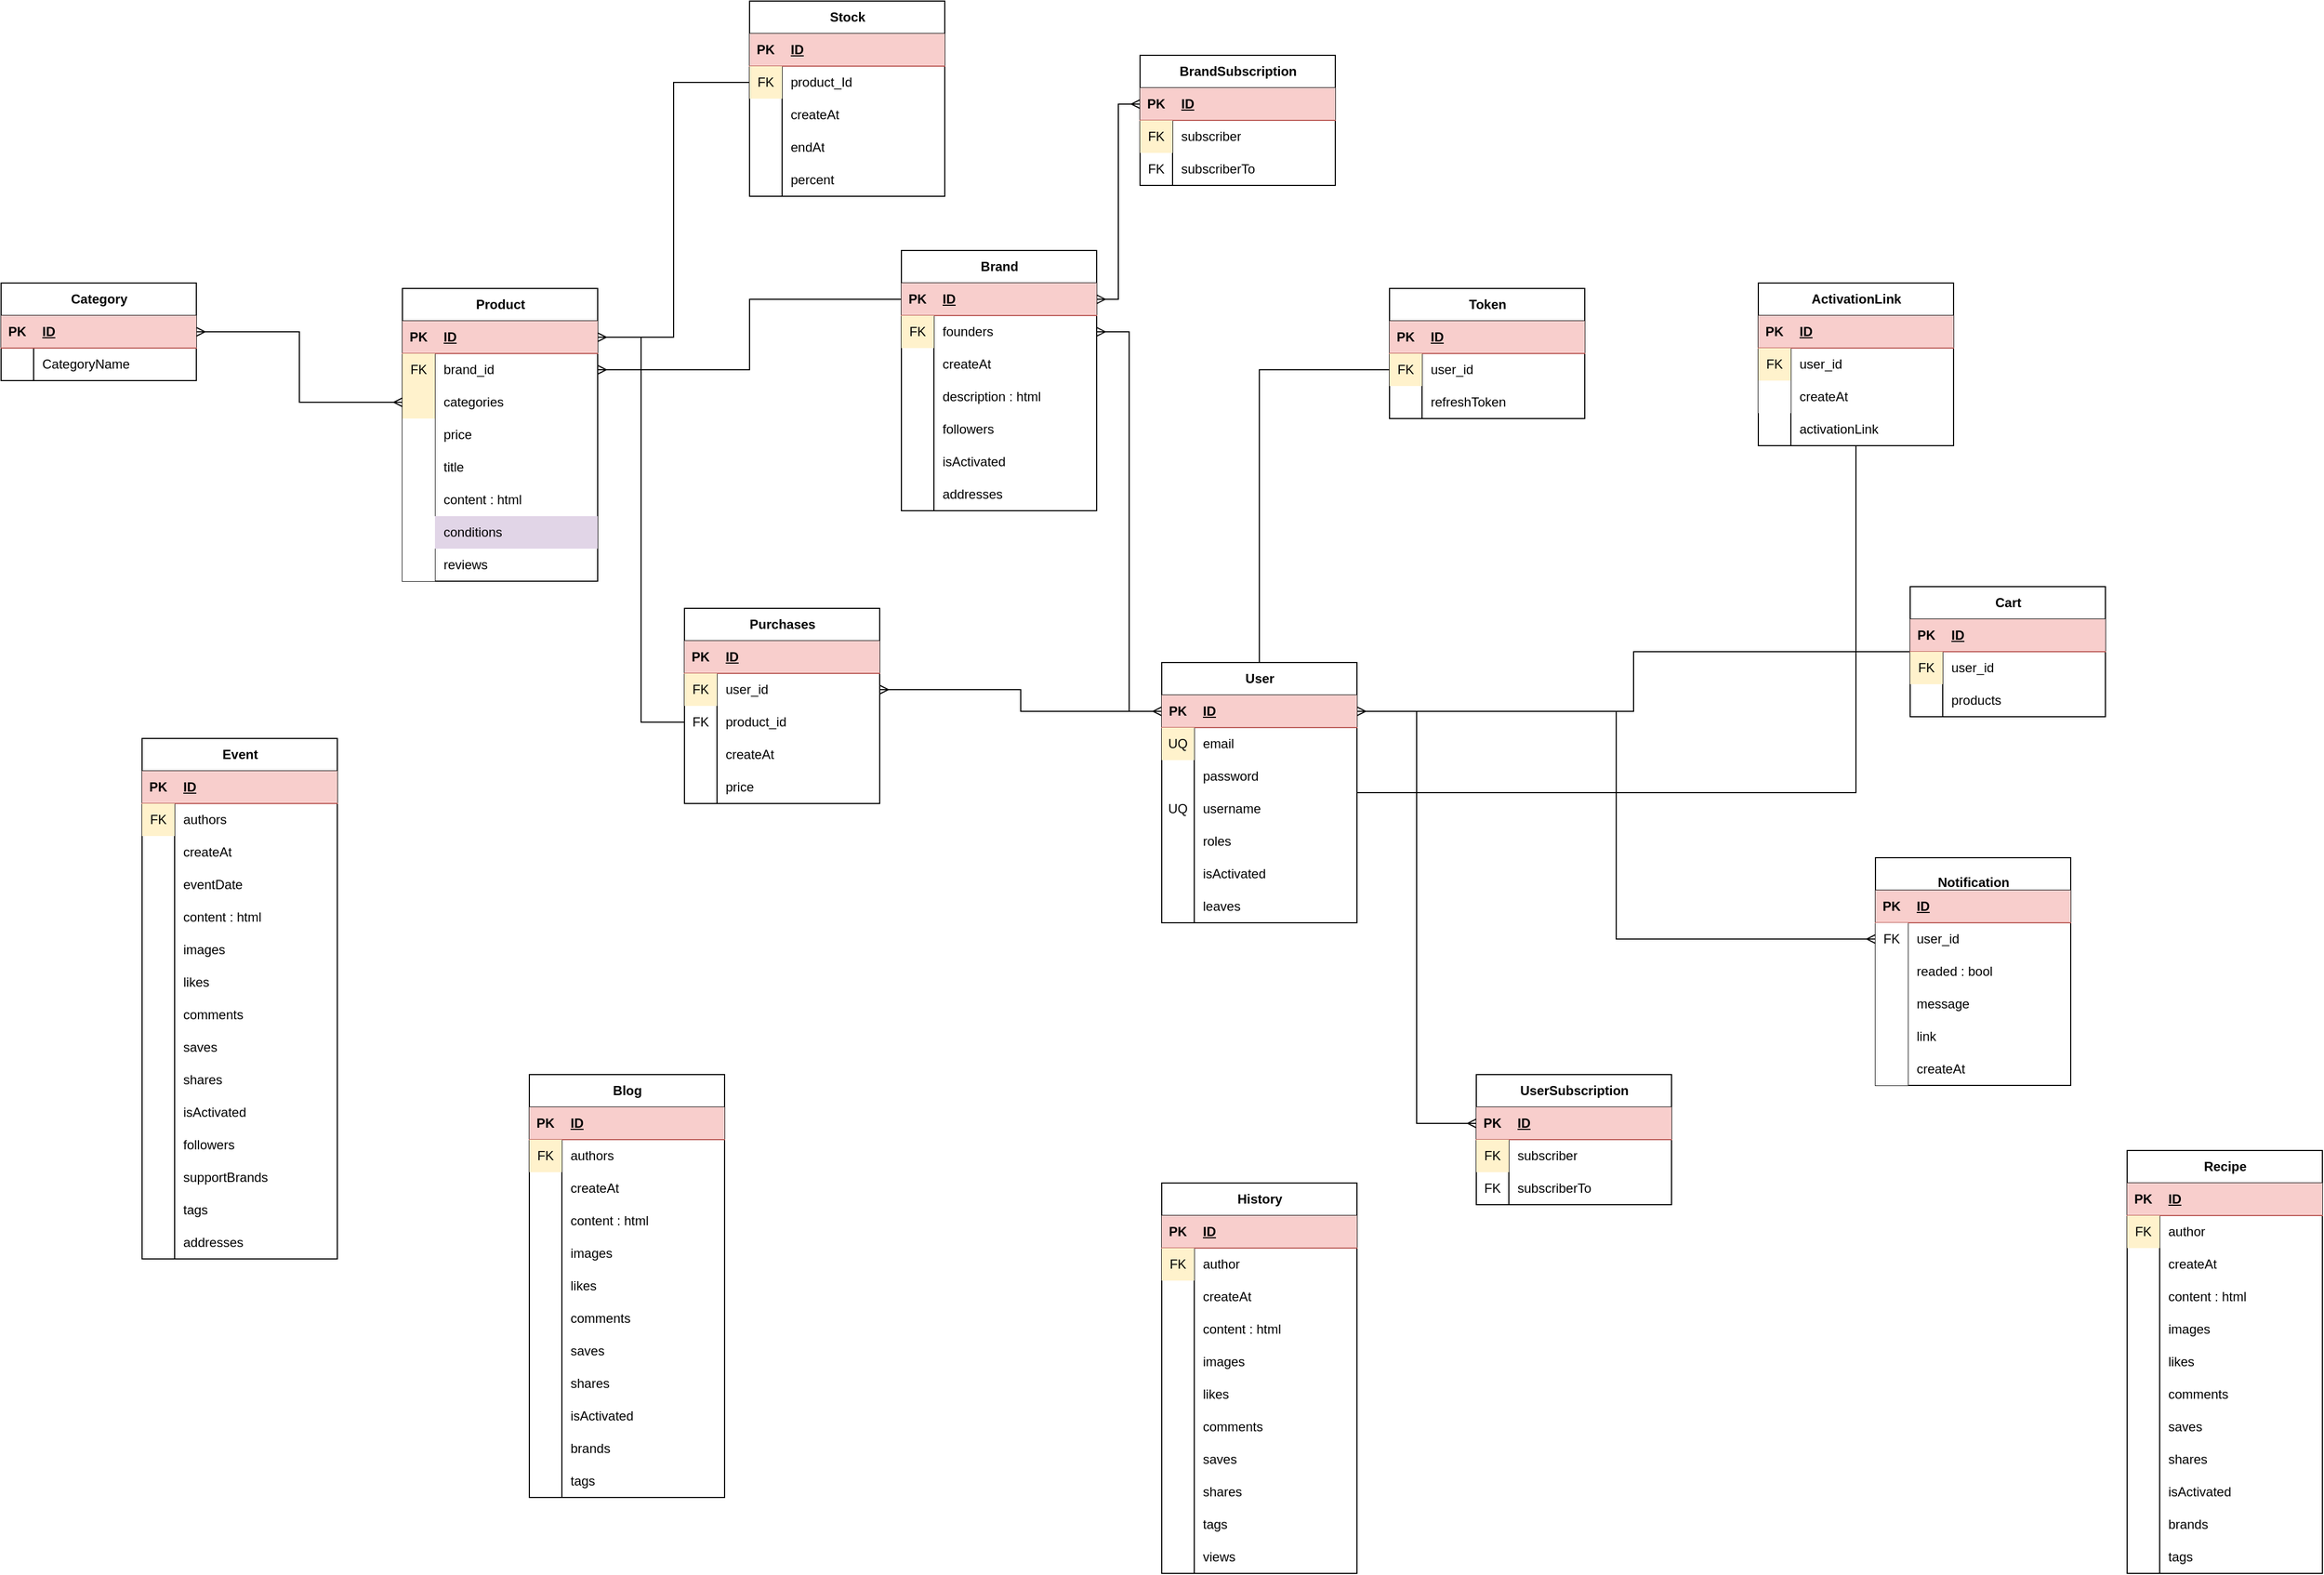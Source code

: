 <mxfile version="21.1.2" type="github">
  <diagram name="Страница 1" id="6b_vAk9tOijLVIt3uF6L">
    <mxGraphModel dx="3781" dy="3165" grid="1" gridSize="10" guides="1" tooltips="1" connect="1" arrows="1" fold="1" page="1" pageScale="1" pageWidth="827" pageHeight="1169" math="0" shadow="0">
      <root>
        <mxCell id="0" />
        <mxCell id="1" parent="0" />
        <mxCell id="SedC1kHrq85qH_3Ykd2R-390" style="edgeStyle=orthogonalEdgeStyle;rounded=0;orthogonalLoop=1;jettySize=auto;html=1;entryX=1;entryY=0.5;entryDx=0;entryDy=0;endArrow=ERmany;endFill=0;startArrow=ERmany;startFill=0;" edge="1" parent="1" source="SedC1kHrq85qH_3Ykd2R-2" target="SedC1kHrq85qH_3Ykd2R-187">
          <mxGeometry relative="1" as="geometry" />
        </mxCell>
        <mxCell id="SedC1kHrq85qH_3Ykd2R-431" value="" style="edgeStyle=orthogonalEdgeStyle;rounded=0;orthogonalLoop=1;jettySize=auto;html=1;entryX=0;entryY=0.5;entryDx=0;entryDy=0;endArrow=none;endFill=0;" edge="1" parent="1" source="SedC1kHrq85qH_3Ykd2R-1" target="SedC1kHrq85qH_3Ykd2R-413">
          <mxGeometry relative="1" as="geometry" />
        </mxCell>
        <mxCell id="SedC1kHrq85qH_3Ykd2R-461" value="" style="edgeStyle=orthogonalEdgeStyle;rounded=0;orthogonalLoop=1;jettySize=auto;html=1;endArrow=none;endFill=0;" edge="1" parent="1" source="SedC1kHrq85qH_3Ykd2R-1" target="SedC1kHrq85qH_3Ykd2R-439">
          <mxGeometry relative="1" as="geometry" />
        </mxCell>
        <mxCell id="SedC1kHrq85qH_3Ykd2R-1" value="User" style="shape=table;startSize=30;container=1;collapsible=1;childLayout=tableLayout;fixedRows=1;rowLines=0;fontStyle=1;align=center;resizeLast=1;html=1;strokeWidth=1;" vertex="1" parent="1">
          <mxGeometry x="1230" y="50" width="180" height="240" as="geometry" />
        </mxCell>
        <mxCell id="SedC1kHrq85qH_3Ykd2R-2" value="" style="shape=tableRow;horizontal=0;startSize=0;swimlaneHead=0;swimlaneBody=0;fillColor=#f8cecc;collapsible=0;dropTarget=0;points=[[0,0.5],[1,0.5]];portConstraint=eastwest;top=0;left=0;right=0;bottom=1;strokeColor=#b85450;" vertex="1" parent="SedC1kHrq85qH_3Ykd2R-1">
          <mxGeometry y="30" width="180" height="30" as="geometry" />
        </mxCell>
        <mxCell id="SedC1kHrq85qH_3Ykd2R-3" value="PK" style="shape=partialRectangle;connectable=0;fillColor=none;top=0;left=0;bottom=0;right=0;fontStyle=1;overflow=hidden;whiteSpace=wrap;html=1;" vertex="1" parent="SedC1kHrq85qH_3Ykd2R-2">
          <mxGeometry width="30" height="30" as="geometry">
            <mxRectangle width="30" height="30" as="alternateBounds" />
          </mxGeometry>
        </mxCell>
        <mxCell id="SedC1kHrq85qH_3Ykd2R-4" value="ID" style="shape=partialRectangle;connectable=0;fillColor=none;top=0;left=0;bottom=0;right=0;align=left;spacingLeft=6;fontStyle=5;overflow=hidden;whiteSpace=wrap;html=1;" vertex="1" parent="SedC1kHrq85qH_3Ykd2R-2">
          <mxGeometry x="30" width="150" height="30" as="geometry">
            <mxRectangle width="150" height="30" as="alternateBounds" />
          </mxGeometry>
        </mxCell>
        <mxCell id="SedC1kHrq85qH_3Ykd2R-8" value="" style="shape=tableRow;horizontal=0;startSize=0;swimlaneHead=0;swimlaneBody=0;fillColor=none;collapsible=0;dropTarget=0;points=[[0,0.5],[1,0.5]];portConstraint=eastwest;top=0;left=0;right=0;bottom=0;" vertex="1" parent="SedC1kHrq85qH_3Ykd2R-1">
          <mxGeometry y="60" width="180" height="30" as="geometry" />
        </mxCell>
        <mxCell id="SedC1kHrq85qH_3Ykd2R-9" value="UQ" style="shape=partialRectangle;connectable=0;fillColor=#fff2cc;top=0;left=0;bottom=0;right=0;editable=1;overflow=hidden;whiteSpace=wrap;html=1;strokeColor=#d6b656;" vertex="1" parent="SedC1kHrq85qH_3Ykd2R-8">
          <mxGeometry width="30" height="30" as="geometry">
            <mxRectangle width="30" height="30" as="alternateBounds" />
          </mxGeometry>
        </mxCell>
        <mxCell id="SedC1kHrq85qH_3Ykd2R-10" value="email" style="shape=partialRectangle;connectable=0;fillColor=none;top=0;left=0;bottom=0;right=0;align=left;spacingLeft=6;overflow=hidden;whiteSpace=wrap;html=1;" vertex="1" parent="SedC1kHrq85qH_3Ykd2R-8">
          <mxGeometry x="30" width="150" height="30" as="geometry">
            <mxRectangle width="150" height="30" as="alternateBounds" />
          </mxGeometry>
        </mxCell>
        <mxCell id="SedC1kHrq85qH_3Ykd2R-17" value="" style="shape=tableRow;horizontal=0;startSize=0;swimlaneHead=0;swimlaneBody=0;fillColor=none;collapsible=0;dropTarget=0;points=[[0,0.5],[1,0.5]];portConstraint=eastwest;top=0;left=0;right=0;bottom=0;" vertex="1" parent="SedC1kHrq85qH_3Ykd2R-1">
          <mxGeometry y="90" width="180" height="30" as="geometry" />
        </mxCell>
        <mxCell id="SedC1kHrq85qH_3Ykd2R-18" value="" style="shape=partialRectangle;connectable=0;fillColor=none;top=0;left=0;bottom=0;right=0;editable=1;overflow=hidden;whiteSpace=wrap;html=1;" vertex="1" parent="SedC1kHrq85qH_3Ykd2R-17">
          <mxGeometry width="30" height="30" as="geometry">
            <mxRectangle width="30" height="30" as="alternateBounds" />
          </mxGeometry>
        </mxCell>
        <mxCell id="SedC1kHrq85qH_3Ykd2R-19" value="password" style="shape=partialRectangle;connectable=0;fillColor=none;top=0;left=0;bottom=0;right=0;align=left;spacingLeft=6;overflow=hidden;whiteSpace=wrap;html=1;" vertex="1" parent="SedC1kHrq85qH_3Ykd2R-17">
          <mxGeometry x="30" width="150" height="30" as="geometry">
            <mxRectangle width="150" height="30" as="alternateBounds" />
          </mxGeometry>
        </mxCell>
        <mxCell id="SedC1kHrq85qH_3Ykd2R-20" value="" style="shape=tableRow;horizontal=0;startSize=0;swimlaneHead=0;swimlaneBody=0;fillColor=none;collapsible=0;dropTarget=0;points=[[0,0.5],[1,0.5]];portConstraint=eastwest;top=0;left=0;right=0;bottom=0;" vertex="1" parent="SedC1kHrq85qH_3Ykd2R-1">
          <mxGeometry y="120" width="180" height="30" as="geometry" />
        </mxCell>
        <mxCell id="SedC1kHrq85qH_3Ykd2R-21" value="UQ" style="shape=partialRectangle;connectable=0;fillColor=none;top=0;left=0;bottom=0;right=0;editable=1;overflow=hidden;whiteSpace=wrap;html=1;" vertex="1" parent="SedC1kHrq85qH_3Ykd2R-20">
          <mxGeometry width="30" height="30" as="geometry">
            <mxRectangle width="30" height="30" as="alternateBounds" />
          </mxGeometry>
        </mxCell>
        <mxCell id="SedC1kHrq85qH_3Ykd2R-22" value="username" style="shape=partialRectangle;connectable=0;fillColor=none;top=0;left=0;bottom=0;right=0;align=left;spacingLeft=6;overflow=hidden;whiteSpace=wrap;html=1;" vertex="1" parent="SedC1kHrq85qH_3Ykd2R-20">
          <mxGeometry x="30" width="150" height="30" as="geometry">
            <mxRectangle width="150" height="30" as="alternateBounds" />
          </mxGeometry>
        </mxCell>
        <mxCell id="SedC1kHrq85qH_3Ykd2R-26" value="" style="shape=tableRow;horizontal=0;startSize=0;swimlaneHead=0;swimlaneBody=0;fillColor=none;collapsible=0;dropTarget=0;points=[[0,0.5],[1,0.5]];portConstraint=eastwest;top=0;left=0;right=0;bottom=0;" vertex="1" parent="SedC1kHrq85qH_3Ykd2R-1">
          <mxGeometry y="150" width="180" height="30" as="geometry" />
        </mxCell>
        <mxCell id="SedC1kHrq85qH_3Ykd2R-27" value="" style="shape=partialRectangle;connectable=0;fillColor=none;top=0;left=0;bottom=0;right=0;editable=1;overflow=hidden;whiteSpace=wrap;html=1;" vertex="1" parent="SedC1kHrq85qH_3Ykd2R-26">
          <mxGeometry width="30" height="30" as="geometry">
            <mxRectangle width="30" height="30" as="alternateBounds" />
          </mxGeometry>
        </mxCell>
        <mxCell id="SedC1kHrq85qH_3Ykd2R-28" value="roles" style="shape=partialRectangle;connectable=0;fillColor=none;top=0;left=0;bottom=0;right=0;align=left;spacingLeft=6;overflow=hidden;whiteSpace=wrap;html=1;" vertex="1" parent="SedC1kHrq85qH_3Ykd2R-26">
          <mxGeometry x="30" width="150" height="30" as="geometry">
            <mxRectangle width="150" height="30" as="alternateBounds" />
          </mxGeometry>
        </mxCell>
        <mxCell id="SedC1kHrq85qH_3Ykd2R-465" value="" style="shape=tableRow;horizontal=0;startSize=0;swimlaneHead=0;swimlaneBody=0;fillColor=none;collapsible=0;dropTarget=0;points=[[0,0.5],[1,0.5]];portConstraint=eastwest;top=0;left=0;right=0;bottom=0;" vertex="1" parent="SedC1kHrq85qH_3Ykd2R-1">
          <mxGeometry y="180" width="180" height="30" as="geometry" />
        </mxCell>
        <mxCell id="SedC1kHrq85qH_3Ykd2R-466" value="" style="shape=partialRectangle;connectable=0;fillColor=none;top=0;left=0;bottom=0;right=0;editable=1;overflow=hidden;whiteSpace=wrap;html=1;" vertex="1" parent="SedC1kHrq85qH_3Ykd2R-465">
          <mxGeometry width="30" height="30" as="geometry">
            <mxRectangle width="30" height="30" as="alternateBounds" />
          </mxGeometry>
        </mxCell>
        <mxCell id="SedC1kHrq85qH_3Ykd2R-467" value="isActivated" style="shape=partialRectangle;connectable=0;fillColor=none;top=0;left=0;bottom=0;right=0;align=left;spacingLeft=6;overflow=hidden;whiteSpace=wrap;html=1;" vertex="1" parent="SedC1kHrq85qH_3Ykd2R-465">
          <mxGeometry x="30" width="150" height="30" as="geometry">
            <mxRectangle width="150" height="30" as="alternateBounds" />
          </mxGeometry>
        </mxCell>
        <mxCell id="SedC1kHrq85qH_3Ykd2R-387" value="" style="shape=tableRow;horizontal=0;startSize=0;swimlaneHead=0;swimlaneBody=0;fillColor=none;collapsible=0;dropTarget=0;points=[[0,0.5],[1,0.5]];portConstraint=eastwest;top=0;left=0;right=0;bottom=0;" vertex="1" parent="SedC1kHrq85qH_3Ykd2R-1">
          <mxGeometry y="210" width="180" height="30" as="geometry" />
        </mxCell>
        <mxCell id="SedC1kHrq85qH_3Ykd2R-388" value="" style="shape=partialRectangle;connectable=0;fillColor=none;top=0;left=0;bottom=0;right=0;editable=1;overflow=hidden;whiteSpace=wrap;html=1;" vertex="1" parent="SedC1kHrq85qH_3Ykd2R-387">
          <mxGeometry width="30" height="30" as="geometry">
            <mxRectangle width="30" height="30" as="alternateBounds" />
          </mxGeometry>
        </mxCell>
        <mxCell id="SedC1kHrq85qH_3Ykd2R-389" value="leaves" style="shape=partialRectangle;connectable=0;fillColor=none;top=0;left=0;bottom=0;right=0;align=left;spacingLeft=6;overflow=hidden;whiteSpace=wrap;html=1;" vertex="1" parent="SedC1kHrq85qH_3Ykd2R-387">
          <mxGeometry x="30" width="150" height="30" as="geometry">
            <mxRectangle width="150" height="30" as="alternateBounds" />
          </mxGeometry>
        </mxCell>
        <mxCell id="SedC1kHrq85qH_3Ykd2R-32" value="History" style="shape=table;startSize=30;container=1;collapsible=1;childLayout=tableLayout;fixedRows=1;rowLines=0;fontStyle=1;align=center;resizeLast=1;html=1;strokeWidth=1;" vertex="1" parent="1">
          <mxGeometry x="1230" y="530" width="180" height="360" as="geometry" />
        </mxCell>
        <mxCell id="SedC1kHrq85qH_3Ykd2R-33" value="" style="shape=tableRow;horizontal=0;startSize=0;swimlaneHead=0;swimlaneBody=0;fillColor=#f8cecc;collapsible=0;dropTarget=0;points=[[0,0.5],[1,0.5]];portConstraint=eastwest;top=0;left=0;right=0;bottom=1;strokeColor=#b85450;" vertex="1" parent="SedC1kHrq85qH_3Ykd2R-32">
          <mxGeometry y="30" width="180" height="30" as="geometry" />
        </mxCell>
        <mxCell id="SedC1kHrq85qH_3Ykd2R-34" value="PK" style="shape=partialRectangle;connectable=0;fillColor=none;top=0;left=0;bottom=0;right=0;fontStyle=1;overflow=hidden;whiteSpace=wrap;html=1;" vertex="1" parent="SedC1kHrq85qH_3Ykd2R-33">
          <mxGeometry width="30" height="30" as="geometry">
            <mxRectangle width="30" height="30" as="alternateBounds" />
          </mxGeometry>
        </mxCell>
        <mxCell id="SedC1kHrq85qH_3Ykd2R-35" value="ID" style="shape=partialRectangle;connectable=0;fillColor=none;top=0;left=0;bottom=0;right=0;align=left;spacingLeft=6;fontStyle=5;overflow=hidden;whiteSpace=wrap;html=1;" vertex="1" parent="SedC1kHrq85qH_3Ykd2R-33">
          <mxGeometry x="30" width="150" height="30" as="geometry">
            <mxRectangle width="150" height="30" as="alternateBounds" />
          </mxGeometry>
        </mxCell>
        <mxCell id="SedC1kHrq85qH_3Ykd2R-36" value="" style="shape=tableRow;horizontal=0;startSize=0;swimlaneHead=0;swimlaneBody=0;fillColor=none;collapsible=0;dropTarget=0;points=[[0,0.5],[1,0.5]];portConstraint=eastwest;top=0;left=0;right=0;bottom=0;" vertex="1" parent="SedC1kHrq85qH_3Ykd2R-32">
          <mxGeometry y="60" width="180" height="30" as="geometry" />
        </mxCell>
        <mxCell id="SedC1kHrq85qH_3Ykd2R-37" value="FK" style="shape=partialRectangle;connectable=0;fillColor=#fff2cc;top=0;left=0;bottom=0;right=0;editable=1;overflow=hidden;whiteSpace=wrap;html=1;strokeColor=#d6b656;" vertex="1" parent="SedC1kHrq85qH_3Ykd2R-36">
          <mxGeometry width="30" height="30" as="geometry">
            <mxRectangle width="30" height="30" as="alternateBounds" />
          </mxGeometry>
        </mxCell>
        <mxCell id="SedC1kHrq85qH_3Ykd2R-38" value="author" style="shape=partialRectangle;connectable=0;fillColor=none;top=0;left=0;bottom=0;right=0;align=left;spacingLeft=6;overflow=hidden;whiteSpace=wrap;html=1;" vertex="1" parent="SedC1kHrq85qH_3Ykd2R-36">
          <mxGeometry x="30" width="150" height="30" as="geometry">
            <mxRectangle width="150" height="30" as="alternateBounds" />
          </mxGeometry>
        </mxCell>
        <mxCell id="SedC1kHrq85qH_3Ykd2R-39" value="" style="shape=tableRow;horizontal=0;startSize=0;swimlaneHead=0;swimlaneBody=0;fillColor=none;collapsible=0;dropTarget=0;points=[[0,0.5],[1,0.5]];portConstraint=eastwest;top=0;left=0;right=0;bottom=0;" vertex="1" parent="SedC1kHrq85qH_3Ykd2R-32">
          <mxGeometry y="90" width="180" height="30" as="geometry" />
        </mxCell>
        <mxCell id="SedC1kHrq85qH_3Ykd2R-40" value="" style="shape=partialRectangle;connectable=0;fillColor=none;top=0;left=0;bottom=0;right=0;editable=1;overflow=hidden;whiteSpace=wrap;html=1;" vertex="1" parent="SedC1kHrq85qH_3Ykd2R-39">
          <mxGeometry width="30" height="30" as="geometry">
            <mxRectangle width="30" height="30" as="alternateBounds" />
          </mxGeometry>
        </mxCell>
        <mxCell id="SedC1kHrq85qH_3Ykd2R-41" value="createAt" style="shape=partialRectangle;connectable=0;fillColor=none;top=0;left=0;bottom=0;right=0;align=left;spacingLeft=6;overflow=hidden;whiteSpace=wrap;html=1;" vertex="1" parent="SedC1kHrq85qH_3Ykd2R-39">
          <mxGeometry x="30" width="150" height="30" as="geometry">
            <mxRectangle width="150" height="30" as="alternateBounds" />
          </mxGeometry>
        </mxCell>
        <mxCell id="SedC1kHrq85qH_3Ykd2R-42" value="" style="shape=tableRow;horizontal=0;startSize=0;swimlaneHead=0;swimlaneBody=0;fillColor=none;collapsible=0;dropTarget=0;points=[[0,0.5],[1,0.5]];portConstraint=eastwest;top=0;left=0;right=0;bottom=0;" vertex="1" parent="SedC1kHrq85qH_3Ykd2R-32">
          <mxGeometry y="120" width="180" height="30" as="geometry" />
        </mxCell>
        <mxCell id="SedC1kHrq85qH_3Ykd2R-43" value="" style="shape=partialRectangle;connectable=0;fillColor=none;top=0;left=0;bottom=0;right=0;editable=1;overflow=hidden;whiteSpace=wrap;html=1;" vertex="1" parent="SedC1kHrq85qH_3Ykd2R-42">
          <mxGeometry width="30" height="30" as="geometry">
            <mxRectangle width="30" height="30" as="alternateBounds" />
          </mxGeometry>
        </mxCell>
        <mxCell id="SedC1kHrq85qH_3Ykd2R-44" value="content : html" style="shape=partialRectangle;connectable=0;fillColor=none;top=0;left=0;bottom=0;right=0;align=left;spacingLeft=6;overflow=hidden;whiteSpace=wrap;html=1;" vertex="1" parent="SedC1kHrq85qH_3Ykd2R-42">
          <mxGeometry x="30" width="150" height="30" as="geometry">
            <mxRectangle width="150" height="30" as="alternateBounds" />
          </mxGeometry>
        </mxCell>
        <mxCell id="SedC1kHrq85qH_3Ykd2R-45" value="" style="shape=tableRow;horizontal=0;startSize=0;swimlaneHead=0;swimlaneBody=0;fillColor=none;collapsible=0;dropTarget=0;points=[[0,0.5],[1,0.5]];portConstraint=eastwest;top=0;left=0;right=0;bottom=0;" vertex="1" parent="SedC1kHrq85qH_3Ykd2R-32">
          <mxGeometry y="150" width="180" height="30" as="geometry" />
        </mxCell>
        <mxCell id="SedC1kHrq85qH_3Ykd2R-46" value="" style="shape=partialRectangle;connectable=0;fillColor=none;top=0;left=0;bottom=0;right=0;editable=1;overflow=hidden;whiteSpace=wrap;html=1;" vertex="1" parent="SedC1kHrq85qH_3Ykd2R-45">
          <mxGeometry width="30" height="30" as="geometry">
            <mxRectangle width="30" height="30" as="alternateBounds" />
          </mxGeometry>
        </mxCell>
        <mxCell id="SedC1kHrq85qH_3Ykd2R-47" value="images" style="shape=partialRectangle;connectable=0;fillColor=none;top=0;left=0;bottom=0;right=0;align=left;spacingLeft=6;overflow=hidden;whiteSpace=wrap;html=1;" vertex="1" parent="SedC1kHrq85qH_3Ykd2R-45">
          <mxGeometry x="30" width="150" height="30" as="geometry">
            <mxRectangle width="150" height="30" as="alternateBounds" />
          </mxGeometry>
        </mxCell>
        <mxCell id="SedC1kHrq85qH_3Ykd2R-54" value="" style="shape=tableRow;horizontal=0;startSize=0;swimlaneHead=0;swimlaneBody=0;fillColor=none;collapsible=0;dropTarget=0;points=[[0,0.5],[1,0.5]];portConstraint=eastwest;top=0;left=0;right=0;bottom=0;" vertex="1" parent="SedC1kHrq85qH_3Ykd2R-32">
          <mxGeometry y="180" width="180" height="30" as="geometry" />
        </mxCell>
        <mxCell id="SedC1kHrq85qH_3Ykd2R-55" value="" style="shape=partialRectangle;connectable=0;fillColor=none;top=0;left=0;bottom=0;right=0;editable=1;overflow=hidden;whiteSpace=wrap;html=1;" vertex="1" parent="SedC1kHrq85qH_3Ykd2R-54">
          <mxGeometry width="30" height="30" as="geometry">
            <mxRectangle width="30" height="30" as="alternateBounds" />
          </mxGeometry>
        </mxCell>
        <mxCell id="SedC1kHrq85qH_3Ykd2R-56" value="likes" style="shape=partialRectangle;connectable=0;fillColor=none;top=0;left=0;bottom=0;right=0;align=left;spacingLeft=6;overflow=hidden;whiteSpace=wrap;html=1;" vertex="1" parent="SedC1kHrq85qH_3Ykd2R-54">
          <mxGeometry x="30" width="150" height="30" as="geometry">
            <mxRectangle width="150" height="30" as="alternateBounds" />
          </mxGeometry>
        </mxCell>
        <mxCell id="SedC1kHrq85qH_3Ykd2R-57" value="" style="shape=tableRow;horizontal=0;startSize=0;swimlaneHead=0;swimlaneBody=0;fillColor=none;collapsible=0;dropTarget=0;points=[[0,0.5],[1,0.5]];portConstraint=eastwest;top=0;left=0;right=0;bottom=0;" vertex="1" parent="SedC1kHrq85qH_3Ykd2R-32">
          <mxGeometry y="210" width="180" height="30" as="geometry" />
        </mxCell>
        <mxCell id="SedC1kHrq85qH_3Ykd2R-58" value="" style="shape=partialRectangle;connectable=0;fillColor=none;top=0;left=0;bottom=0;right=0;editable=1;overflow=hidden;whiteSpace=wrap;html=1;" vertex="1" parent="SedC1kHrq85qH_3Ykd2R-57">
          <mxGeometry width="30" height="30" as="geometry">
            <mxRectangle width="30" height="30" as="alternateBounds" />
          </mxGeometry>
        </mxCell>
        <mxCell id="SedC1kHrq85qH_3Ykd2R-59" value="comments" style="shape=partialRectangle;connectable=0;fillColor=none;top=0;left=0;bottom=0;right=0;align=left;spacingLeft=6;overflow=hidden;whiteSpace=wrap;html=1;" vertex="1" parent="SedC1kHrq85qH_3Ykd2R-57">
          <mxGeometry x="30" width="150" height="30" as="geometry">
            <mxRectangle width="150" height="30" as="alternateBounds" />
          </mxGeometry>
        </mxCell>
        <mxCell id="SedC1kHrq85qH_3Ykd2R-60" value="" style="shape=tableRow;horizontal=0;startSize=0;swimlaneHead=0;swimlaneBody=0;fillColor=none;collapsible=0;dropTarget=0;points=[[0,0.5],[1,0.5]];portConstraint=eastwest;top=0;left=0;right=0;bottom=0;" vertex="1" parent="SedC1kHrq85qH_3Ykd2R-32">
          <mxGeometry y="240" width="180" height="30" as="geometry" />
        </mxCell>
        <mxCell id="SedC1kHrq85qH_3Ykd2R-61" value="" style="shape=partialRectangle;connectable=0;fillColor=none;top=0;left=0;bottom=0;right=0;editable=1;overflow=hidden;whiteSpace=wrap;html=1;" vertex="1" parent="SedC1kHrq85qH_3Ykd2R-60">
          <mxGeometry width="30" height="30" as="geometry">
            <mxRectangle width="30" height="30" as="alternateBounds" />
          </mxGeometry>
        </mxCell>
        <mxCell id="SedC1kHrq85qH_3Ykd2R-62" value="saves" style="shape=partialRectangle;connectable=0;fillColor=none;top=0;left=0;bottom=0;right=0;align=left;spacingLeft=6;overflow=hidden;whiteSpace=wrap;html=1;" vertex="1" parent="SedC1kHrq85qH_3Ykd2R-60">
          <mxGeometry x="30" width="150" height="30" as="geometry">
            <mxRectangle width="150" height="30" as="alternateBounds" />
          </mxGeometry>
        </mxCell>
        <mxCell id="SedC1kHrq85qH_3Ykd2R-63" value="" style="shape=tableRow;horizontal=0;startSize=0;swimlaneHead=0;swimlaneBody=0;fillColor=none;collapsible=0;dropTarget=0;points=[[0,0.5],[1,0.5]];portConstraint=eastwest;top=0;left=0;right=0;bottom=0;" vertex="1" parent="SedC1kHrq85qH_3Ykd2R-32">
          <mxGeometry y="270" width="180" height="30" as="geometry" />
        </mxCell>
        <mxCell id="SedC1kHrq85qH_3Ykd2R-64" value="" style="shape=partialRectangle;connectable=0;fillColor=none;top=0;left=0;bottom=0;right=0;editable=1;overflow=hidden;whiteSpace=wrap;html=1;" vertex="1" parent="SedC1kHrq85qH_3Ykd2R-63">
          <mxGeometry width="30" height="30" as="geometry">
            <mxRectangle width="30" height="30" as="alternateBounds" />
          </mxGeometry>
        </mxCell>
        <mxCell id="SedC1kHrq85qH_3Ykd2R-65" value="shares" style="shape=partialRectangle;connectable=0;fillColor=none;top=0;left=0;bottom=0;right=0;align=left;spacingLeft=6;overflow=hidden;whiteSpace=wrap;html=1;" vertex="1" parent="SedC1kHrq85qH_3Ykd2R-63">
          <mxGeometry x="30" width="150" height="30" as="geometry">
            <mxRectangle width="150" height="30" as="alternateBounds" />
          </mxGeometry>
        </mxCell>
        <mxCell id="SedC1kHrq85qH_3Ykd2R-610" value="" style="shape=tableRow;horizontal=0;startSize=0;swimlaneHead=0;swimlaneBody=0;fillColor=none;collapsible=0;dropTarget=0;points=[[0,0.5],[1,0.5]];portConstraint=eastwest;top=0;left=0;right=0;bottom=0;" vertex="1" parent="SedC1kHrq85qH_3Ykd2R-32">
          <mxGeometry y="300" width="180" height="30" as="geometry" />
        </mxCell>
        <mxCell id="SedC1kHrq85qH_3Ykd2R-611" value="" style="shape=partialRectangle;connectable=0;fillColor=none;top=0;left=0;bottom=0;right=0;editable=1;overflow=hidden;whiteSpace=wrap;html=1;" vertex="1" parent="SedC1kHrq85qH_3Ykd2R-610">
          <mxGeometry width="30" height="30" as="geometry">
            <mxRectangle width="30" height="30" as="alternateBounds" />
          </mxGeometry>
        </mxCell>
        <mxCell id="SedC1kHrq85qH_3Ykd2R-612" value="tags" style="shape=partialRectangle;connectable=0;fillColor=none;top=0;left=0;bottom=0;right=0;align=left;spacingLeft=6;overflow=hidden;whiteSpace=wrap;html=1;" vertex="1" parent="SedC1kHrq85qH_3Ykd2R-610">
          <mxGeometry x="30" width="150" height="30" as="geometry">
            <mxRectangle width="150" height="30" as="alternateBounds" />
          </mxGeometry>
        </mxCell>
        <mxCell id="SedC1kHrq85qH_3Ykd2R-744" value="" style="shape=tableRow;horizontal=0;startSize=0;swimlaneHead=0;swimlaneBody=0;fillColor=none;collapsible=0;dropTarget=0;points=[[0,0.5],[1,0.5]];portConstraint=eastwest;top=0;left=0;right=0;bottom=0;" vertex="1" parent="SedC1kHrq85qH_3Ykd2R-32">
          <mxGeometry y="330" width="180" height="30" as="geometry" />
        </mxCell>
        <mxCell id="SedC1kHrq85qH_3Ykd2R-745" value="" style="shape=partialRectangle;connectable=0;fillColor=none;top=0;left=0;bottom=0;right=0;editable=1;overflow=hidden;whiteSpace=wrap;html=1;" vertex="1" parent="SedC1kHrq85qH_3Ykd2R-744">
          <mxGeometry width="30" height="30" as="geometry">
            <mxRectangle width="30" height="30" as="alternateBounds" />
          </mxGeometry>
        </mxCell>
        <mxCell id="SedC1kHrq85qH_3Ykd2R-746" value="views" style="shape=partialRectangle;connectable=0;fillColor=none;top=0;left=0;bottom=0;right=0;align=left;spacingLeft=6;overflow=hidden;whiteSpace=wrap;html=1;" vertex="1" parent="SedC1kHrq85qH_3Ykd2R-744">
          <mxGeometry x="30" width="150" height="30" as="geometry">
            <mxRectangle width="150" height="30" as="alternateBounds" />
          </mxGeometry>
        </mxCell>
        <mxCell id="SedC1kHrq85qH_3Ykd2R-100" value="Blog" style="shape=table;startSize=30;container=1;collapsible=1;childLayout=tableLayout;fixedRows=1;rowLines=0;fontStyle=1;align=center;resizeLast=1;html=1;strokeWidth=1;" vertex="1" parent="1">
          <mxGeometry x="647" y="430" width="180" height="390" as="geometry" />
        </mxCell>
        <mxCell id="SedC1kHrq85qH_3Ykd2R-101" value="" style="shape=tableRow;horizontal=0;startSize=0;swimlaneHead=0;swimlaneBody=0;fillColor=#f8cecc;collapsible=0;dropTarget=0;points=[[0,0.5],[1,0.5]];portConstraint=eastwest;top=0;left=0;right=0;bottom=1;strokeColor=#b85450;" vertex="1" parent="SedC1kHrq85qH_3Ykd2R-100">
          <mxGeometry y="30" width="180" height="30" as="geometry" />
        </mxCell>
        <mxCell id="SedC1kHrq85qH_3Ykd2R-102" value="PK" style="shape=partialRectangle;connectable=0;fillColor=none;top=0;left=0;bottom=0;right=0;fontStyle=1;overflow=hidden;whiteSpace=wrap;html=1;" vertex="1" parent="SedC1kHrq85qH_3Ykd2R-101">
          <mxGeometry width="30" height="30" as="geometry">
            <mxRectangle width="30" height="30" as="alternateBounds" />
          </mxGeometry>
        </mxCell>
        <mxCell id="SedC1kHrq85qH_3Ykd2R-103" value="ID" style="shape=partialRectangle;connectable=0;fillColor=none;top=0;left=0;bottom=0;right=0;align=left;spacingLeft=6;fontStyle=5;overflow=hidden;whiteSpace=wrap;html=1;" vertex="1" parent="SedC1kHrq85qH_3Ykd2R-101">
          <mxGeometry x="30" width="150" height="30" as="geometry">
            <mxRectangle width="150" height="30" as="alternateBounds" />
          </mxGeometry>
        </mxCell>
        <mxCell id="SedC1kHrq85qH_3Ykd2R-104" value="" style="shape=tableRow;horizontal=0;startSize=0;swimlaneHead=0;swimlaneBody=0;fillColor=none;collapsible=0;dropTarget=0;points=[[0,0.5],[1,0.5]];portConstraint=eastwest;top=0;left=0;right=0;bottom=0;" vertex="1" parent="SedC1kHrq85qH_3Ykd2R-100">
          <mxGeometry y="60" width="180" height="30" as="geometry" />
        </mxCell>
        <mxCell id="SedC1kHrq85qH_3Ykd2R-105" value="FK" style="shape=partialRectangle;connectable=0;fillColor=#fff2cc;top=0;left=0;bottom=0;right=0;editable=1;overflow=hidden;whiteSpace=wrap;html=1;strokeColor=#d6b656;" vertex="1" parent="SedC1kHrq85qH_3Ykd2R-104">
          <mxGeometry width="30" height="30" as="geometry">
            <mxRectangle width="30" height="30" as="alternateBounds" />
          </mxGeometry>
        </mxCell>
        <mxCell id="SedC1kHrq85qH_3Ykd2R-106" value="authors" style="shape=partialRectangle;connectable=0;fillColor=none;top=0;left=0;bottom=0;right=0;align=left;spacingLeft=6;overflow=hidden;whiteSpace=wrap;html=1;" vertex="1" parent="SedC1kHrq85qH_3Ykd2R-104">
          <mxGeometry x="30" width="150" height="30" as="geometry">
            <mxRectangle width="150" height="30" as="alternateBounds" />
          </mxGeometry>
        </mxCell>
        <mxCell id="SedC1kHrq85qH_3Ykd2R-107" value="" style="shape=tableRow;horizontal=0;startSize=0;swimlaneHead=0;swimlaneBody=0;fillColor=none;collapsible=0;dropTarget=0;points=[[0,0.5],[1,0.5]];portConstraint=eastwest;top=0;left=0;right=0;bottom=0;" vertex="1" parent="SedC1kHrq85qH_3Ykd2R-100">
          <mxGeometry y="90" width="180" height="30" as="geometry" />
        </mxCell>
        <mxCell id="SedC1kHrq85qH_3Ykd2R-108" value="" style="shape=partialRectangle;connectable=0;fillColor=none;top=0;left=0;bottom=0;right=0;editable=1;overflow=hidden;whiteSpace=wrap;html=1;" vertex="1" parent="SedC1kHrq85qH_3Ykd2R-107">
          <mxGeometry width="30" height="30" as="geometry">
            <mxRectangle width="30" height="30" as="alternateBounds" />
          </mxGeometry>
        </mxCell>
        <mxCell id="SedC1kHrq85qH_3Ykd2R-109" value="createAt" style="shape=partialRectangle;connectable=0;fillColor=none;top=0;left=0;bottom=0;right=0;align=left;spacingLeft=6;overflow=hidden;whiteSpace=wrap;html=1;" vertex="1" parent="SedC1kHrq85qH_3Ykd2R-107">
          <mxGeometry x="30" width="150" height="30" as="geometry">
            <mxRectangle width="150" height="30" as="alternateBounds" />
          </mxGeometry>
        </mxCell>
        <mxCell id="SedC1kHrq85qH_3Ykd2R-113" value="" style="shape=tableRow;horizontal=0;startSize=0;swimlaneHead=0;swimlaneBody=0;fillColor=none;collapsible=0;dropTarget=0;points=[[0,0.5],[1,0.5]];portConstraint=eastwest;top=0;left=0;right=0;bottom=0;" vertex="1" parent="SedC1kHrq85qH_3Ykd2R-100">
          <mxGeometry y="120" width="180" height="30" as="geometry" />
        </mxCell>
        <mxCell id="SedC1kHrq85qH_3Ykd2R-114" value="" style="shape=partialRectangle;connectable=0;fillColor=none;top=0;left=0;bottom=0;right=0;editable=1;overflow=hidden;whiteSpace=wrap;html=1;" vertex="1" parent="SedC1kHrq85qH_3Ykd2R-113">
          <mxGeometry width="30" height="30" as="geometry">
            <mxRectangle width="30" height="30" as="alternateBounds" />
          </mxGeometry>
        </mxCell>
        <mxCell id="SedC1kHrq85qH_3Ykd2R-115" value="content : html" style="shape=partialRectangle;connectable=0;fillColor=none;top=0;left=0;bottom=0;right=0;align=left;spacingLeft=6;overflow=hidden;whiteSpace=wrap;html=1;" vertex="1" parent="SedC1kHrq85qH_3Ykd2R-113">
          <mxGeometry x="30" width="150" height="30" as="geometry">
            <mxRectangle width="150" height="30" as="alternateBounds" />
          </mxGeometry>
        </mxCell>
        <mxCell id="SedC1kHrq85qH_3Ykd2R-116" value="" style="shape=tableRow;horizontal=0;startSize=0;swimlaneHead=0;swimlaneBody=0;fillColor=none;collapsible=0;dropTarget=0;points=[[0,0.5],[1,0.5]];portConstraint=eastwest;top=0;left=0;right=0;bottom=0;" vertex="1" parent="SedC1kHrq85qH_3Ykd2R-100">
          <mxGeometry y="150" width="180" height="30" as="geometry" />
        </mxCell>
        <mxCell id="SedC1kHrq85qH_3Ykd2R-117" value="" style="shape=partialRectangle;connectable=0;fillColor=none;top=0;left=0;bottom=0;right=0;editable=1;overflow=hidden;whiteSpace=wrap;html=1;" vertex="1" parent="SedC1kHrq85qH_3Ykd2R-116">
          <mxGeometry width="30" height="30" as="geometry">
            <mxRectangle width="30" height="30" as="alternateBounds" />
          </mxGeometry>
        </mxCell>
        <mxCell id="SedC1kHrq85qH_3Ykd2R-118" value="images" style="shape=partialRectangle;connectable=0;fillColor=none;top=0;left=0;bottom=0;right=0;align=left;spacingLeft=6;overflow=hidden;whiteSpace=wrap;html=1;" vertex="1" parent="SedC1kHrq85qH_3Ykd2R-116">
          <mxGeometry x="30" width="150" height="30" as="geometry">
            <mxRectangle width="150" height="30" as="alternateBounds" />
          </mxGeometry>
        </mxCell>
        <mxCell id="SedC1kHrq85qH_3Ykd2R-119" value="" style="shape=tableRow;horizontal=0;startSize=0;swimlaneHead=0;swimlaneBody=0;fillColor=none;collapsible=0;dropTarget=0;points=[[0,0.5],[1,0.5]];portConstraint=eastwest;top=0;left=0;right=0;bottom=0;" vertex="1" parent="SedC1kHrq85qH_3Ykd2R-100">
          <mxGeometry y="180" width="180" height="30" as="geometry" />
        </mxCell>
        <mxCell id="SedC1kHrq85qH_3Ykd2R-120" value="" style="shape=partialRectangle;connectable=0;fillColor=none;top=0;left=0;bottom=0;right=0;editable=1;overflow=hidden;whiteSpace=wrap;html=1;" vertex="1" parent="SedC1kHrq85qH_3Ykd2R-119">
          <mxGeometry width="30" height="30" as="geometry">
            <mxRectangle width="30" height="30" as="alternateBounds" />
          </mxGeometry>
        </mxCell>
        <mxCell id="SedC1kHrq85qH_3Ykd2R-121" value="likes" style="shape=partialRectangle;connectable=0;fillColor=none;top=0;left=0;bottom=0;right=0;align=left;spacingLeft=6;overflow=hidden;whiteSpace=wrap;html=1;" vertex="1" parent="SedC1kHrq85qH_3Ykd2R-119">
          <mxGeometry x="30" width="150" height="30" as="geometry">
            <mxRectangle width="150" height="30" as="alternateBounds" />
          </mxGeometry>
        </mxCell>
        <mxCell id="SedC1kHrq85qH_3Ykd2R-122" value="" style="shape=tableRow;horizontal=0;startSize=0;swimlaneHead=0;swimlaneBody=0;fillColor=none;collapsible=0;dropTarget=0;points=[[0,0.5],[1,0.5]];portConstraint=eastwest;top=0;left=0;right=0;bottom=0;" vertex="1" parent="SedC1kHrq85qH_3Ykd2R-100">
          <mxGeometry y="210" width="180" height="30" as="geometry" />
        </mxCell>
        <mxCell id="SedC1kHrq85qH_3Ykd2R-123" value="" style="shape=partialRectangle;connectable=0;fillColor=none;top=0;left=0;bottom=0;right=0;editable=1;overflow=hidden;whiteSpace=wrap;html=1;" vertex="1" parent="SedC1kHrq85qH_3Ykd2R-122">
          <mxGeometry width="30" height="30" as="geometry">
            <mxRectangle width="30" height="30" as="alternateBounds" />
          </mxGeometry>
        </mxCell>
        <mxCell id="SedC1kHrq85qH_3Ykd2R-124" value="comments" style="shape=partialRectangle;connectable=0;fillColor=none;top=0;left=0;bottom=0;right=0;align=left;spacingLeft=6;overflow=hidden;whiteSpace=wrap;html=1;" vertex="1" parent="SedC1kHrq85qH_3Ykd2R-122">
          <mxGeometry x="30" width="150" height="30" as="geometry">
            <mxRectangle width="150" height="30" as="alternateBounds" />
          </mxGeometry>
        </mxCell>
        <mxCell id="SedC1kHrq85qH_3Ykd2R-125" value="" style="shape=tableRow;horizontal=0;startSize=0;swimlaneHead=0;swimlaneBody=0;fillColor=none;collapsible=0;dropTarget=0;points=[[0,0.5],[1,0.5]];portConstraint=eastwest;top=0;left=0;right=0;bottom=0;" vertex="1" parent="SedC1kHrq85qH_3Ykd2R-100">
          <mxGeometry y="240" width="180" height="30" as="geometry" />
        </mxCell>
        <mxCell id="SedC1kHrq85qH_3Ykd2R-126" value="" style="shape=partialRectangle;connectable=0;fillColor=none;top=0;left=0;bottom=0;right=0;editable=1;overflow=hidden;whiteSpace=wrap;html=1;" vertex="1" parent="SedC1kHrq85qH_3Ykd2R-125">
          <mxGeometry width="30" height="30" as="geometry">
            <mxRectangle width="30" height="30" as="alternateBounds" />
          </mxGeometry>
        </mxCell>
        <mxCell id="SedC1kHrq85qH_3Ykd2R-127" value="saves" style="shape=partialRectangle;connectable=0;fillColor=none;top=0;left=0;bottom=0;right=0;align=left;spacingLeft=6;overflow=hidden;whiteSpace=wrap;html=1;" vertex="1" parent="SedC1kHrq85qH_3Ykd2R-125">
          <mxGeometry x="30" width="150" height="30" as="geometry">
            <mxRectangle width="150" height="30" as="alternateBounds" />
          </mxGeometry>
        </mxCell>
        <mxCell id="SedC1kHrq85qH_3Ykd2R-128" value="" style="shape=tableRow;horizontal=0;startSize=0;swimlaneHead=0;swimlaneBody=0;fillColor=none;collapsible=0;dropTarget=0;points=[[0,0.5],[1,0.5]];portConstraint=eastwest;top=0;left=0;right=0;bottom=0;" vertex="1" parent="SedC1kHrq85qH_3Ykd2R-100">
          <mxGeometry y="270" width="180" height="30" as="geometry" />
        </mxCell>
        <mxCell id="SedC1kHrq85qH_3Ykd2R-129" value="" style="shape=partialRectangle;connectable=0;fillColor=none;top=0;left=0;bottom=0;right=0;editable=1;overflow=hidden;whiteSpace=wrap;html=1;" vertex="1" parent="SedC1kHrq85qH_3Ykd2R-128">
          <mxGeometry width="30" height="30" as="geometry">
            <mxRectangle width="30" height="30" as="alternateBounds" />
          </mxGeometry>
        </mxCell>
        <mxCell id="SedC1kHrq85qH_3Ykd2R-130" value="shares" style="shape=partialRectangle;connectable=0;fillColor=none;top=0;left=0;bottom=0;right=0;align=left;spacingLeft=6;overflow=hidden;whiteSpace=wrap;html=1;" vertex="1" parent="SedC1kHrq85qH_3Ykd2R-128">
          <mxGeometry x="30" width="150" height="30" as="geometry">
            <mxRectangle width="150" height="30" as="alternateBounds" />
          </mxGeometry>
        </mxCell>
        <mxCell id="SedC1kHrq85qH_3Ykd2R-131" value="" style="shape=tableRow;horizontal=0;startSize=0;swimlaneHead=0;swimlaneBody=0;fillColor=none;collapsible=0;dropTarget=0;points=[[0,0.5],[1,0.5]];portConstraint=eastwest;top=0;left=0;right=0;bottom=0;" vertex="1" parent="SedC1kHrq85qH_3Ykd2R-100">
          <mxGeometry y="300" width="180" height="30" as="geometry" />
        </mxCell>
        <mxCell id="SedC1kHrq85qH_3Ykd2R-132" value="" style="shape=partialRectangle;connectable=0;fillColor=none;top=0;left=0;bottom=0;right=0;editable=1;overflow=hidden;whiteSpace=wrap;html=1;" vertex="1" parent="SedC1kHrq85qH_3Ykd2R-131">
          <mxGeometry width="30" height="30" as="geometry">
            <mxRectangle width="30" height="30" as="alternateBounds" />
          </mxGeometry>
        </mxCell>
        <mxCell id="SedC1kHrq85qH_3Ykd2R-133" value="isActivated" style="shape=partialRectangle;connectable=0;fillColor=none;top=0;left=0;bottom=0;right=0;align=left;spacingLeft=6;overflow=hidden;whiteSpace=wrap;html=1;" vertex="1" parent="SedC1kHrq85qH_3Ykd2R-131">
          <mxGeometry x="30" width="150" height="30" as="geometry">
            <mxRectangle width="150" height="30" as="alternateBounds" />
          </mxGeometry>
        </mxCell>
        <mxCell id="SedC1kHrq85qH_3Ykd2R-177" value="" style="shape=tableRow;horizontal=0;startSize=0;swimlaneHead=0;swimlaneBody=0;fillColor=none;collapsible=0;dropTarget=0;points=[[0,0.5],[1,0.5]];portConstraint=eastwest;top=0;left=0;right=0;bottom=0;" vertex="1" parent="SedC1kHrq85qH_3Ykd2R-100">
          <mxGeometry y="330" width="180" height="30" as="geometry" />
        </mxCell>
        <mxCell id="SedC1kHrq85qH_3Ykd2R-178" value="" style="shape=partialRectangle;connectable=0;fillColor=none;top=0;left=0;bottom=0;right=0;editable=1;overflow=hidden;whiteSpace=wrap;html=1;" vertex="1" parent="SedC1kHrq85qH_3Ykd2R-177">
          <mxGeometry width="30" height="30" as="geometry">
            <mxRectangle width="30" height="30" as="alternateBounds" />
          </mxGeometry>
        </mxCell>
        <mxCell id="SedC1kHrq85qH_3Ykd2R-179" value="brands" style="shape=partialRectangle;connectable=0;fillColor=none;top=0;left=0;bottom=0;right=0;align=left;spacingLeft=6;overflow=hidden;whiteSpace=wrap;html=1;" vertex="1" parent="SedC1kHrq85qH_3Ykd2R-177">
          <mxGeometry x="30" width="150" height="30" as="geometry">
            <mxRectangle width="150" height="30" as="alternateBounds" />
          </mxGeometry>
        </mxCell>
        <mxCell id="SedC1kHrq85qH_3Ykd2R-613" value="" style="shape=tableRow;horizontal=0;startSize=0;swimlaneHead=0;swimlaneBody=0;fillColor=none;collapsible=0;dropTarget=0;points=[[0,0.5],[1,0.5]];portConstraint=eastwest;top=0;left=0;right=0;bottom=0;" vertex="1" parent="SedC1kHrq85qH_3Ykd2R-100">
          <mxGeometry y="360" width="180" height="30" as="geometry" />
        </mxCell>
        <mxCell id="SedC1kHrq85qH_3Ykd2R-614" value="" style="shape=partialRectangle;connectable=0;fillColor=none;top=0;left=0;bottom=0;right=0;editable=1;overflow=hidden;whiteSpace=wrap;html=1;" vertex="1" parent="SedC1kHrq85qH_3Ykd2R-613">
          <mxGeometry width="30" height="30" as="geometry">
            <mxRectangle width="30" height="30" as="alternateBounds" />
          </mxGeometry>
        </mxCell>
        <mxCell id="SedC1kHrq85qH_3Ykd2R-615" value="tags" style="shape=partialRectangle;connectable=0;fillColor=none;top=0;left=0;bottom=0;right=0;align=left;spacingLeft=6;overflow=hidden;whiteSpace=wrap;html=1;" vertex="1" parent="SedC1kHrq85qH_3Ykd2R-613">
          <mxGeometry x="30" width="150" height="30" as="geometry">
            <mxRectangle width="150" height="30" as="alternateBounds" />
          </mxGeometry>
        </mxCell>
        <mxCell id="SedC1kHrq85qH_3Ykd2R-134" value="Event" style="shape=table;startSize=30;container=1;collapsible=1;childLayout=tableLayout;fixedRows=1;rowLines=0;fontStyle=1;align=center;resizeLast=1;html=1;strokeWidth=1;" vertex="1" parent="1">
          <mxGeometry x="290" y="120" width="180" height="480" as="geometry" />
        </mxCell>
        <mxCell id="SedC1kHrq85qH_3Ykd2R-135" value="" style="shape=tableRow;horizontal=0;startSize=0;swimlaneHead=0;swimlaneBody=0;fillColor=#f8cecc;collapsible=0;dropTarget=0;points=[[0,0.5],[1,0.5]];portConstraint=eastwest;top=0;left=0;right=0;bottom=1;strokeColor=#b85450;" vertex="1" parent="SedC1kHrq85qH_3Ykd2R-134">
          <mxGeometry y="30" width="180" height="30" as="geometry" />
        </mxCell>
        <mxCell id="SedC1kHrq85qH_3Ykd2R-136" value="PK" style="shape=partialRectangle;connectable=0;fillColor=none;top=0;left=0;bottom=0;right=0;fontStyle=1;overflow=hidden;whiteSpace=wrap;html=1;" vertex="1" parent="SedC1kHrq85qH_3Ykd2R-135">
          <mxGeometry width="30" height="30" as="geometry">
            <mxRectangle width="30" height="30" as="alternateBounds" />
          </mxGeometry>
        </mxCell>
        <mxCell id="SedC1kHrq85qH_3Ykd2R-137" value="ID" style="shape=partialRectangle;connectable=0;fillColor=none;top=0;left=0;bottom=0;right=0;align=left;spacingLeft=6;fontStyle=5;overflow=hidden;whiteSpace=wrap;html=1;" vertex="1" parent="SedC1kHrq85qH_3Ykd2R-135">
          <mxGeometry x="30" width="150" height="30" as="geometry">
            <mxRectangle width="150" height="30" as="alternateBounds" />
          </mxGeometry>
        </mxCell>
        <mxCell id="SedC1kHrq85qH_3Ykd2R-138" value="" style="shape=tableRow;horizontal=0;startSize=0;swimlaneHead=0;swimlaneBody=0;fillColor=none;collapsible=0;dropTarget=0;points=[[0,0.5],[1,0.5]];portConstraint=eastwest;top=0;left=0;right=0;bottom=0;" vertex="1" parent="SedC1kHrq85qH_3Ykd2R-134">
          <mxGeometry y="60" width="180" height="30" as="geometry" />
        </mxCell>
        <mxCell id="SedC1kHrq85qH_3Ykd2R-139" value="FK" style="shape=partialRectangle;connectable=0;fillColor=#fff2cc;top=0;left=0;bottom=0;right=0;editable=1;overflow=hidden;whiteSpace=wrap;html=1;strokeColor=#d6b656;" vertex="1" parent="SedC1kHrq85qH_3Ykd2R-138">
          <mxGeometry width="30" height="30" as="geometry">
            <mxRectangle width="30" height="30" as="alternateBounds" />
          </mxGeometry>
        </mxCell>
        <mxCell id="SedC1kHrq85qH_3Ykd2R-140" value="authors" style="shape=partialRectangle;connectable=0;fillColor=none;top=0;left=0;bottom=0;right=0;align=left;spacingLeft=6;overflow=hidden;whiteSpace=wrap;html=1;" vertex="1" parent="SedC1kHrq85qH_3Ykd2R-138">
          <mxGeometry x="30" width="150" height="30" as="geometry">
            <mxRectangle width="150" height="30" as="alternateBounds" />
          </mxGeometry>
        </mxCell>
        <mxCell id="SedC1kHrq85qH_3Ykd2R-141" value="" style="shape=tableRow;horizontal=0;startSize=0;swimlaneHead=0;swimlaneBody=0;fillColor=none;collapsible=0;dropTarget=0;points=[[0,0.5],[1,0.5]];portConstraint=eastwest;top=0;left=0;right=0;bottom=0;" vertex="1" parent="SedC1kHrq85qH_3Ykd2R-134">
          <mxGeometry y="90" width="180" height="30" as="geometry" />
        </mxCell>
        <mxCell id="SedC1kHrq85qH_3Ykd2R-142" value="" style="shape=partialRectangle;connectable=0;fillColor=none;top=0;left=0;bottom=0;right=0;editable=1;overflow=hidden;whiteSpace=wrap;html=1;" vertex="1" parent="SedC1kHrq85qH_3Ykd2R-141">
          <mxGeometry width="30" height="30" as="geometry">
            <mxRectangle width="30" height="30" as="alternateBounds" />
          </mxGeometry>
        </mxCell>
        <mxCell id="SedC1kHrq85qH_3Ykd2R-143" value="createAt" style="shape=partialRectangle;connectable=0;fillColor=none;top=0;left=0;bottom=0;right=0;align=left;spacingLeft=6;overflow=hidden;whiteSpace=wrap;html=1;" vertex="1" parent="SedC1kHrq85qH_3Ykd2R-141">
          <mxGeometry x="30" width="150" height="30" as="geometry">
            <mxRectangle width="150" height="30" as="alternateBounds" />
          </mxGeometry>
        </mxCell>
        <mxCell id="SedC1kHrq85qH_3Ykd2R-462" value="" style="shape=tableRow;horizontal=0;startSize=0;swimlaneHead=0;swimlaneBody=0;fillColor=none;collapsible=0;dropTarget=0;points=[[0,0.5],[1,0.5]];portConstraint=eastwest;top=0;left=0;right=0;bottom=0;" vertex="1" parent="SedC1kHrq85qH_3Ykd2R-134">
          <mxGeometry y="120" width="180" height="30" as="geometry" />
        </mxCell>
        <mxCell id="SedC1kHrq85qH_3Ykd2R-463" value="" style="shape=partialRectangle;connectable=0;fillColor=none;top=0;left=0;bottom=0;right=0;editable=1;overflow=hidden;whiteSpace=wrap;html=1;" vertex="1" parent="SedC1kHrq85qH_3Ykd2R-462">
          <mxGeometry width="30" height="30" as="geometry">
            <mxRectangle width="30" height="30" as="alternateBounds" />
          </mxGeometry>
        </mxCell>
        <mxCell id="SedC1kHrq85qH_3Ykd2R-464" value="eventDate" style="shape=partialRectangle;connectable=0;fillColor=none;top=0;left=0;bottom=0;right=0;align=left;spacingLeft=6;overflow=hidden;whiteSpace=wrap;html=1;" vertex="1" parent="SedC1kHrq85qH_3Ykd2R-462">
          <mxGeometry x="30" width="150" height="30" as="geometry">
            <mxRectangle width="150" height="30" as="alternateBounds" />
          </mxGeometry>
        </mxCell>
        <mxCell id="SedC1kHrq85qH_3Ykd2R-147" value="" style="shape=tableRow;horizontal=0;startSize=0;swimlaneHead=0;swimlaneBody=0;fillColor=none;collapsible=0;dropTarget=0;points=[[0,0.5],[1,0.5]];portConstraint=eastwest;top=0;left=0;right=0;bottom=0;" vertex="1" parent="SedC1kHrq85qH_3Ykd2R-134">
          <mxGeometry y="150" width="180" height="30" as="geometry" />
        </mxCell>
        <mxCell id="SedC1kHrq85qH_3Ykd2R-148" value="" style="shape=partialRectangle;connectable=0;fillColor=none;top=0;left=0;bottom=0;right=0;editable=1;overflow=hidden;whiteSpace=wrap;html=1;" vertex="1" parent="SedC1kHrq85qH_3Ykd2R-147">
          <mxGeometry width="30" height="30" as="geometry">
            <mxRectangle width="30" height="30" as="alternateBounds" />
          </mxGeometry>
        </mxCell>
        <mxCell id="SedC1kHrq85qH_3Ykd2R-149" value="content : html" style="shape=partialRectangle;connectable=0;fillColor=none;top=0;left=0;bottom=0;right=0;align=left;spacingLeft=6;overflow=hidden;whiteSpace=wrap;html=1;" vertex="1" parent="SedC1kHrq85qH_3Ykd2R-147">
          <mxGeometry x="30" width="150" height="30" as="geometry">
            <mxRectangle width="150" height="30" as="alternateBounds" />
          </mxGeometry>
        </mxCell>
        <mxCell id="SedC1kHrq85qH_3Ykd2R-150" value="" style="shape=tableRow;horizontal=0;startSize=0;swimlaneHead=0;swimlaneBody=0;fillColor=none;collapsible=0;dropTarget=0;points=[[0,0.5],[1,0.5]];portConstraint=eastwest;top=0;left=0;right=0;bottom=0;" vertex="1" parent="SedC1kHrq85qH_3Ykd2R-134">
          <mxGeometry y="180" width="180" height="30" as="geometry" />
        </mxCell>
        <mxCell id="SedC1kHrq85qH_3Ykd2R-151" value="" style="shape=partialRectangle;connectable=0;fillColor=none;top=0;left=0;bottom=0;right=0;editable=1;overflow=hidden;whiteSpace=wrap;html=1;" vertex="1" parent="SedC1kHrq85qH_3Ykd2R-150">
          <mxGeometry width="30" height="30" as="geometry">
            <mxRectangle width="30" height="30" as="alternateBounds" />
          </mxGeometry>
        </mxCell>
        <mxCell id="SedC1kHrq85qH_3Ykd2R-152" value="images" style="shape=partialRectangle;connectable=0;fillColor=none;top=0;left=0;bottom=0;right=0;align=left;spacingLeft=6;overflow=hidden;whiteSpace=wrap;html=1;" vertex="1" parent="SedC1kHrq85qH_3Ykd2R-150">
          <mxGeometry x="30" width="150" height="30" as="geometry">
            <mxRectangle width="150" height="30" as="alternateBounds" />
          </mxGeometry>
        </mxCell>
        <mxCell id="SedC1kHrq85qH_3Ykd2R-153" value="" style="shape=tableRow;horizontal=0;startSize=0;swimlaneHead=0;swimlaneBody=0;fillColor=none;collapsible=0;dropTarget=0;points=[[0,0.5],[1,0.5]];portConstraint=eastwest;top=0;left=0;right=0;bottom=0;" vertex="1" parent="SedC1kHrq85qH_3Ykd2R-134">
          <mxGeometry y="210" width="180" height="30" as="geometry" />
        </mxCell>
        <mxCell id="SedC1kHrq85qH_3Ykd2R-154" value="" style="shape=partialRectangle;connectable=0;fillColor=none;top=0;left=0;bottom=0;right=0;editable=1;overflow=hidden;whiteSpace=wrap;html=1;" vertex="1" parent="SedC1kHrq85qH_3Ykd2R-153">
          <mxGeometry width="30" height="30" as="geometry">
            <mxRectangle width="30" height="30" as="alternateBounds" />
          </mxGeometry>
        </mxCell>
        <mxCell id="SedC1kHrq85qH_3Ykd2R-155" value="likes" style="shape=partialRectangle;connectable=0;fillColor=none;top=0;left=0;bottom=0;right=0;align=left;spacingLeft=6;overflow=hidden;whiteSpace=wrap;html=1;" vertex="1" parent="SedC1kHrq85qH_3Ykd2R-153">
          <mxGeometry x="30" width="150" height="30" as="geometry">
            <mxRectangle width="150" height="30" as="alternateBounds" />
          </mxGeometry>
        </mxCell>
        <mxCell id="SedC1kHrq85qH_3Ykd2R-156" value="" style="shape=tableRow;horizontal=0;startSize=0;swimlaneHead=0;swimlaneBody=0;fillColor=none;collapsible=0;dropTarget=0;points=[[0,0.5],[1,0.5]];portConstraint=eastwest;top=0;left=0;right=0;bottom=0;" vertex="1" parent="SedC1kHrq85qH_3Ykd2R-134">
          <mxGeometry y="240" width="180" height="30" as="geometry" />
        </mxCell>
        <mxCell id="SedC1kHrq85qH_3Ykd2R-157" value="" style="shape=partialRectangle;connectable=0;fillColor=none;top=0;left=0;bottom=0;right=0;editable=1;overflow=hidden;whiteSpace=wrap;html=1;" vertex="1" parent="SedC1kHrq85qH_3Ykd2R-156">
          <mxGeometry width="30" height="30" as="geometry">
            <mxRectangle width="30" height="30" as="alternateBounds" />
          </mxGeometry>
        </mxCell>
        <mxCell id="SedC1kHrq85qH_3Ykd2R-158" value="comments" style="shape=partialRectangle;connectable=0;fillColor=none;top=0;left=0;bottom=0;right=0;align=left;spacingLeft=6;overflow=hidden;whiteSpace=wrap;html=1;" vertex="1" parent="SedC1kHrq85qH_3Ykd2R-156">
          <mxGeometry x="30" width="150" height="30" as="geometry">
            <mxRectangle width="150" height="30" as="alternateBounds" />
          </mxGeometry>
        </mxCell>
        <mxCell id="SedC1kHrq85qH_3Ykd2R-159" value="" style="shape=tableRow;horizontal=0;startSize=0;swimlaneHead=0;swimlaneBody=0;fillColor=none;collapsible=0;dropTarget=0;points=[[0,0.5],[1,0.5]];portConstraint=eastwest;top=0;left=0;right=0;bottom=0;" vertex="1" parent="SedC1kHrq85qH_3Ykd2R-134">
          <mxGeometry y="270" width="180" height="30" as="geometry" />
        </mxCell>
        <mxCell id="SedC1kHrq85qH_3Ykd2R-160" value="" style="shape=partialRectangle;connectable=0;fillColor=none;top=0;left=0;bottom=0;right=0;editable=1;overflow=hidden;whiteSpace=wrap;html=1;" vertex="1" parent="SedC1kHrq85qH_3Ykd2R-159">
          <mxGeometry width="30" height="30" as="geometry">
            <mxRectangle width="30" height="30" as="alternateBounds" />
          </mxGeometry>
        </mxCell>
        <mxCell id="SedC1kHrq85qH_3Ykd2R-161" value="saves" style="shape=partialRectangle;connectable=0;fillColor=none;top=0;left=0;bottom=0;right=0;align=left;spacingLeft=6;overflow=hidden;whiteSpace=wrap;html=1;" vertex="1" parent="SedC1kHrq85qH_3Ykd2R-159">
          <mxGeometry x="30" width="150" height="30" as="geometry">
            <mxRectangle width="150" height="30" as="alternateBounds" />
          </mxGeometry>
        </mxCell>
        <mxCell id="SedC1kHrq85qH_3Ykd2R-162" value="" style="shape=tableRow;horizontal=0;startSize=0;swimlaneHead=0;swimlaneBody=0;fillColor=none;collapsible=0;dropTarget=0;points=[[0,0.5],[1,0.5]];portConstraint=eastwest;top=0;left=0;right=0;bottom=0;" vertex="1" parent="SedC1kHrq85qH_3Ykd2R-134">
          <mxGeometry y="300" width="180" height="30" as="geometry" />
        </mxCell>
        <mxCell id="SedC1kHrq85qH_3Ykd2R-163" value="" style="shape=partialRectangle;connectable=0;fillColor=none;top=0;left=0;bottom=0;right=0;editable=1;overflow=hidden;whiteSpace=wrap;html=1;" vertex="1" parent="SedC1kHrq85qH_3Ykd2R-162">
          <mxGeometry width="30" height="30" as="geometry">
            <mxRectangle width="30" height="30" as="alternateBounds" />
          </mxGeometry>
        </mxCell>
        <mxCell id="SedC1kHrq85qH_3Ykd2R-164" value="shares" style="shape=partialRectangle;connectable=0;fillColor=none;top=0;left=0;bottom=0;right=0;align=left;spacingLeft=6;overflow=hidden;whiteSpace=wrap;html=1;" vertex="1" parent="SedC1kHrq85qH_3Ykd2R-162">
          <mxGeometry x="30" width="150" height="30" as="geometry">
            <mxRectangle width="150" height="30" as="alternateBounds" />
          </mxGeometry>
        </mxCell>
        <mxCell id="SedC1kHrq85qH_3Ykd2R-165" value="" style="shape=tableRow;horizontal=0;startSize=0;swimlaneHead=0;swimlaneBody=0;fillColor=none;collapsible=0;dropTarget=0;points=[[0,0.5],[1,0.5]];portConstraint=eastwest;top=0;left=0;right=0;bottom=0;" vertex="1" parent="SedC1kHrq85qH_3Ykd2R-134">
          <mxGeometry y="330" width="180" height="30" as="geometry" />
        </mxCell>
        <mxCell id="SedC1kHrq85qH_3Ykd2R-166" value="" style="shape=partialRectangle;connectable=0;fillColor=none;top=0;left=0;bottom=0;right=0;editable=1;overflow=hidden;whiteSpace=wrap;html=1;" vertex="1" parent="SedC1kHrq85qH_3Ykd2R-165">
          <mxGeometry width="30" height="30" as="geometry">
            <mxRectangle width="30" height="30" as="alternateBounds" />
          </mxGeometry>
        </mxCell>
        <mxCell id="SedC1kHrq85qH_3Ykd2R-167" value="isActivated" style="shape=partialRectangle;connectable=0;fillColor=none;top=0;left=0;bottom=0;right=0;align=left;spacingLeft=6;overflow=hidden;whiteSpace=wrap;html=1;" vertex="1" parent="SedC1kHrq85qH_3Ykd2R-165">
          <mxGeometry x="30" width="150" height="30" as="geometry">
            <mxRectangle width="150" height="30" as="alternateBounds" />
          </mxGeometry>
        </mxCell>
        <mxCell id="SedC1kHrq85qH_3Ykd2R-168" value="" style="shape=tableRow;horizontal=0;startSize=0;swimlaneHead=0;swimlaneBody=0;fillColor=none;collapsible=0;dropTarget=0;points=[[0,0.5],[1,0.5]];portConstraint=eastwest;top=0;left=0;right=0;bottom=0;" vertex="1" parent="SedC1kHrq85qH_3Ykd2R-134">
          <mxGeometry y="360" width="180" height="30" as="geometry" />
        </mxCell>
        <mxCell id="SedC1kHrq85qH_3Ykd2R-169" value="" style="shape=partialRectangle;connectable=0;fillColor=none;top=0;left=0;bottom=0;right=0;editable=1;overflow=hidden;whiteSpace=wrap;html=1;" vertex="1" parent="SedC1kHrq85qH_3Ykd2R-168">
          <mxGeometry width="30" height="30" as="geometry">
            <mxRectangle width="30" height="30" as="alternateBounds" />
          </mxGeometry>
        </mxCell>
        <mxCell id="SedC1kHrq85qH_3Ykd2R-170" value="followers" style="shape=partialRectangle;connectable=0;fillColor=none;top=0;left=0;bottom=0;right=0;align=left;spacingLeft=6;overflow=hidden;whiteSpace=wrap;html=1;" vertex="1" parent="SedC1kHrq85qH_3Ykd2R-168">
          <mxGeometry x="30" width="150" height="30" as="geometry">
            <mxRectangle width="150" height="30" as="alternateBounds" />
          </mxGeometry>
        </mxCell>
        <mxCell id="SedC1kHrq85qH_3Ykd2R-171" value="" style="shape=tableRow;horizontal=0;startSize=0;swimlaneHead=0;swimlaneBody=0;fillColor=none;collapsible=0;dropTarget=0;points=[[0,0.5],[1,0.5]];portConstraint=eastwest;top=0;left=0;right=0;bottom=0;" vertex="1" parent="SedC1kHrq85qH_3Ykd2R-134">
          <mxGeometry y="390" width="180" height="30" as="geometry" />
        </mxCell>
        <mxCell id="SedC1kHrq85qH_3Ykd2R-172" value="" style="shape=partialRectangle;connectable=0;fillColor=none;top=0;left=0;bottom=0;right=0;editable=1;overflow=hidden;whiteSpace=wrap;html=1;" vertex="1" parent="SedC1kHrq85qH_3Ykd2R-171">
          <mxGeometry width="30" height="30" as="geometry">
            <mxRectangle width="30" height="30" as="alternateBounds" />
          </mxGeometry>
        </mxCell>
        <mxCell id="SedC1kHrq85qH_3Ykd2R-173" value="supportBrands" style="shape=partialRectangle;connectable=0;fillColor=none;top=0;left=0;bottom=0;right=0;align=left;spacingLeft=6;overflow=hidden;whiteSpace=wrap;html=1;" vertex="1" parent="SedC1kHrq85qH_3Ykd2R-171">
          <mxGeometry x="30" width="150" height="30" as="geometry">
            <mxRectangle width="150" height="30" as="alternateBounds" />
          </mxGeometry>
        </mxCell>
        <mxCell id="SedC1kHrq85qH_3Ykd2R-616" value="" style="shape=tableRow;horizontal=0;startSize=0;swimlaneHead=0;swimlaneBody=0;fillColor=none;collapsible=0;dropTarget=0;points=[[0,0.5],[1,0.5]];portConstraint=eastwest;top=0;left=0;right=0;bottom=0;" vertex="1" parent="SedC1kHrq85qH_3Ykd2R-134">
          <mxGeometry y="420" width="180" height="30" as="geometry" />
        </mxCell>
        <mxCell id="SedC1kHrq85qH_3Ykd2R-617" value="" style="shape=partialRectangle;connectable=0;fillColor=none;top=0;left=0;bottom=0;right=0;editable=1;overflow=hidden;whiteSpace=wrap;html=1;" vertex="1" parent="SedC1kHrq85qH_3Ykd2R-616">
          <mxGeometry width="30" height="30" as="geometry">
            <mxRectangle width="30" height="30" as="alternateBounds" />
          </mxGeometry>
        </mxCell>
        <mxCell id="SedC1kHrq85qH_3Ykd2R-618" value="tags" style="shape=partialRectangle;connectable=0;fillColor=none;top=0;left=0;bottom=0;right=0;align=left;spacingLeft=6;overflow=hidden;whiteSpace=wrap;html=1;" vertex="1" parent="SedC1kHrq85qH_3Ykd2R-616">
          <mxGeometry x="30" width="150" height="30" as="geometry">
            <mxRectangle width="150" height="30" as="alternateBounds" />
          </mxGeometry>
        </mxCell>
        <mxCell id="SedC1kHrq85qH_3Ykd2R-698" value="" style="shape=tableRow;horizontal=0;startSize=0;swimlaneHead=0;swimlaneBody=0;fillColor=none;collapsible=0;dropTarget=0;points=[[0,0.5],[1,0.5]];portConstraint=eastwest;top=0;left=0;right=0;bottom=0;" vertex="1" parent="SedC1kHrq85qH_3Ykd2R-134">
          <mxGeometry y="450" width="180" height="30" as="geometry" />
        </mxCell>
        <mxCell id="SedC1kHrq85qH_3Ykd2R-699" value="" style="shape=partialRectangle;connectable=0;fillColor=none;top=0;left=0;bottom=0;right=0;editable=1;overflow=hidden;whiteSpace=wrap;html=1;" vertex="1" parent="SedC1kHrq85qH_3Ykd2R-698">
          <mxGeometry width="30" height="30" as="geometry">
            <mxRectangle width="30" height="30" as="alternateBounds" />
          </mxGeometry>
        </mxCell>
        <mxCell id="SedC1kHrq85qH_3Ykd2R-700" value="addresses" style="shape=partialRectangle;connectable=0;fillColor=none;top=0;left=0;bottom=0;right=0;align=left;spacingLeft=6;overflow=hidden;whiteSpace=wrap;html=1;" vertex="1" parent="SedC1kHrq85qH_3Ykd2R-698">
          <mxGeometry x="30" width="150" height="30" as="geometry">
            <mxRectangle width="150" height="30" as="alternateBounds" />
          </mxGeometry>
        </mxCell>
        <mxCell id="SedC1kHrq85qH_3Ykd2R-183" value="Brand" style="shape=table;startSize=30;container=1;collapsible=1;childLayout=tableLayout;fixedRows=1;rowLines=0;fontStyle=1;align=center;resizeLast=1;html=1;strokeWidth=1;" vertex="1" parent="1">
          <mxGeometry x="990" y="-330" width="180" height="240" as="geometry" />
        </mxCell>
        <mxCell id="SedC1kHrq85qH_3Ykd2R-184" value="" style="shape=tableRow;horizontal=0;startSize=0;swimlaneHead=0;swimlaneBody=0;fillColor=#f8cecc;collapsible=0;dropTarget=0;points=[[0,0.5],[1,0.5]];portConstraint=eastwest;top=0;left=0;right=0;bottom=1;strokeColor=#b85450;" vertex="1" parent="SedC1kHrq85qH_3Ykd2R-183">
          <mxGeometry y="30" width="180" height="30" as="geometry" />
        </mxCell>
        <mxCell id="SedC1kHrq85qH_3Ykd2R-185" value="PK" style="shape=partialRectangle;connectable=0;fillColor=none;top=0;left=0;bottom=0;right=0;fontStyle=1;overflow=hidden;whiteSpace=wrap;html=1;" vertex="1" parent="SedC1kHrq85qH_3Ykd2R-184">
          <mxGeometry width="30" height="30" as="geometry">
            <mxRectangle width="30" height="30" as="alternateBounds" />
          </mxGeometry>
        </mxCell>
        <mxCell id="SedC1kHrq85qH_3Ykd2R-186" value="ID" style="shape=partialRectangle;connectable=0;fillColor=none;top=0;left=0;bottom=0;right=0;align=left;spacingLeft=6;fontStyle=5;overflow=hidden;whiteSpace=wrap;html=1;" vertex="1" parent="SedC1kHrq85qH_3Ykd2R-184">
          <mxGeometry x="30" width="150" height="30" as="geometry">
            <mxRectangle width="150" height="30" as="alternateBounds" />
          </mxGeometry>
        </mxCell>
        <mxCell id="SedC1kHrq85qH_3Ykd2R-187" value="" style="shape=tableRow;horizontal=0;startSize=0;swimlaneHead=0;swimlaneBody=0;fillColor=none;collapsible=0;dropTarget=0;points=[[0,0.5],[1,0.5]];portConstraint=eastwest;top=0;left=0;right=0;bottom=0;" vertex="1" parent="SedC1kHrq85qH_3Ykd2R-183">
          <mxGeometry y="60" width="180" height="30" as="geometry" />
        </mxCell>
        <mxCell id="SedC1kHrq85qH_3Ykd2R-188" value="FK" style="shape=partialRectangle;connectable=0;fillColor=#fff2cc;top=0;left=0;bottom=0;right=0;editable=1;overflow=hidden;whiteSpace=wrap;html=1;strokeColor=#d6b656;" vertex="1" parent="SedC1kHrq85qH_3Ykd2R-187">
          <mxGeometry width="30" height="30" as="geometry">
            <mxRectangle width="30" height="30" as="alternateBounds" />
          </mxGeometry>
        </mxCell>
        <mxCell id="SedC1kHrq85qH_3Ykd2R-189" value="founders" style="shape=partialRectangle;connectable=0;fillColor=none;top=0;left=0;bottom=0;right=0;align=left;spacingLeft=6;overflow=hidden;whiteSpace=wrap;html=1;" vertex="1" parent="SedC1kHrq85qH_3Ykd2R-187">
          <mxGeometry x="30" width="150" height="30" as="geometry">
            <mxRectangle width="150" height="30" as="alternateBounds" />
          </mxGeometry>
        </mxCell>
        <mxCell id="SedC1kHrq85qH_3Ykd2R-190" value="" style="shape=tableRow;horizontal=0;startSize=0;swimlaneHead=0;swimlaneBody=0;fillColor=none;collapsible=0;dropTarget=0;points=[[0,0.5],[1,0.5]];portConstraint=eastwest;top=0;left=0;right=0;bottom=0;" vertex="1" parent="SedC1kHrq85qH_3Ykd2R-183">
          <mxGeometry y="90" width="180" height="30" as="geometry" />
        </mxCell>
        <mxCell id="SedC1kHrq85qH_3Ykd2R-191" value="" style="shape=partialRectangle;connectable=0;fillColor=none;top=0;left=0;bottom=0;right=0;editable=1;overflow=hidden;whiteSpace=wrap;html=1;" vertex="1" parent="SedC1kHrq85qH_3Ykd2R-190">
          <mxGeometry width="30" height="30" as="geometry">
            <mxRectangle width="30" height="30" as="alternateBounds" />
          </mxGeometry>
        </mxCell>
        <mxCell id="SedC1kHrq85qH_3Ykd2R-192" value="createAt" style="shape=partialRectangle;connectable=0;fillColor=none;top=0;left=0;bottom=0;right=0;align=left;spacingLeft=6;overflow=hidden;whiteSpace=wrap;html=1;" vertex="1" parent="SedC1kHrq85qH_3Ykd2R-190">
          <mxGeometry x="30" width="150" height="30" as="geometry">
            <mxRectangle width="150" height="30" as="alternateBounds" />
          </mxGeometry>
        </mxCell>
        <mxCell id="SedC1kHrq85qH_3Ykd2R-391" value="" style="shape=tableRow;horizontal=0;startSize=0;swimlaneHead=0;swimlaneBody=0;fillColor=none;collapsible=0;dropTarget=0;points=[[0,0.5],[1,0.5]];portConstraint=eastwest;top=0;left=0;right=0;bottom=0;" vertex="1" parent="SedC1kHrq85qH_3Ykd2R-183">
          <mxGeometry y="120" width="180" height="30" as="geometry" />
        </mxCell>
        <mxCell id="SedC1kHrq85qH_3Ykd2R-392" value="" style="shape=partialRectangle;connectable=0;fillColor=none;top=0;left=0;bottom=0;right=0;editable=1;overflow=hidden;whiteSpace=wrap;html=1;" vertex="1" parent="SedC1kHrq85qH_3Ykd2R-391">
          <mxGeometry width="30" height="30" as="geometry">
            <mxRectangle width="30" height="30" as="alternateBounds" />
          </mxGeometry>
        </mxCell>
        <mxCell id="SedC1kHrq85qH_3Ykd2R-393" value="description : html" style="shape=partialRectangle;connectable=0;fillColor=none;top=0;left=0;bottom=0;right=0;align=left;spacingLeft=6;overflow=hidden;whiteSpace=wrap;html=1;" vertex="1" parent="SedC1kHrq85qH_3Ykd2R-391">
          <mxGeometry x="30" width="150" height="30" as="geometry">
            <mxRectangle width="150" height="30" as="alternateBounds" />
          </mxGeometry>
        </mxCell>
        <mxCell id="SedC1kHrq85qH_3Ykd2R-193" value="" style="shape=tableRow;horizontal=0;startSize=0;swimlaneHead=0;swimlaneBody=0;fillColor=none;collapsible=0;dropTarget=0;points=[[0,0.5],[1,0.5]];portConstraint=eastwest;top=0;left=0;right=0;bottom=0;" vertex="1" parent="SedC1kHrq85qH_3Ykd2R-183">
          <mxGeometry y="150" width="180" height="30" as="geometry" />
        </mxCell>
        <mxCell id="SedC1kHrq85qH_3Ykd2R-194" value="" style="shape=partialRectangle;connectable=0;fillColor=none;top=0;left=0;bottom=0;right=0;editable=1;overflow=hidden;whiteSpace=wrap;html=1;" vertex="1" parent="SedC1kHrq85qH_3Ykd2R-193">
          <mxGeometry width="30" height="30" as="geometry">
            <mxRectangle width="30" height="30" as="alternateBounds" />
          </mxGeometry>
        </mxCell>
        <mxCell id="SedC1kHrq85qH_3Ykd2R-195" value="followers" style="shape=partialRectangle;connectable=0;fillColor=none;top=0;left=0;bottom=0;right=0;align=left;spacingLeft=6;overflow=hidden;whiteSpace=wrap;html=1;" vertex="1" parent="SedC1kHrq85qH_3Ykd2R-193">
          <mxGeometry x="30" width="150" height="30" as="geometry">
            <mxRectangle width="150" height="30" as="alternateBounds" />
          </mxGeometry>
        </mxCell>
        <mxCell id="SedC1kHrq85qH_3Ykd2R-196" value="" style="shape=tableRow;horizontal=0;startSize=0;swimlaneHead=0;swimlaneBody=0;fillColor=none;collapsible=0;dropTarget=0;points=[[0,0.5],[1,0.5]];portConstraint=eastwest;top=0;left=0;right=0;bottom=0;" vertex="1" parent="SedC1kHrq85qH_3Ykd2R-183">
          <mxGeometry y="180" width="180" height="30" as="geometry" />
        </mxCell>
        <mxCell id="SedC1kHrq85qH_3Ykd2R-197" value="" style="shape=partialRectangle;connectable=0;fillColor=none;top=0;left=0;bottom=0;right=0;editable=1;overflow=hidden;whiteSpace=wrap;html=1;" vertex="1" parent="SedC1kHrq85qH_3Ykd2R-196">
          <mxGeometry width="30" height="30" as="geometry">
            <mxRectangle width="30" height="30" as="alternateBounds" />
          </mxGeometry>
        </mxCell>
        <mxCell id="SedC1kHrq85qH_3Ykd2R-198" value="isActivated" style="shape=partialRectangle;connectable=0;fillColor=none;top=0;left=0;bottom=0;right=0;align=left;spacingLeft=6;overflow=hidden;whiteSpace=wrap;html=1;" vertex="1" parent="SedC1kHrq85qH_3Ykd2R-196">
          <mxGeometry x="30" width="150" height="30" as="geometry">
            <mxRectangle width="150" height="30" as="alternateBounds" />
          </mxGeometry>
        </mxCell>
        <mxCell id="SedC1kHrq85qH_3Ykd2R-248" value="" style="shape=tableRow;horizontal=0;startSize=0;swimlaneHead=0;swimlaneBody=0;fillColor=none;collapsible=0;dropTarget=0;points=[[0,0.5],[1,0.5]];portConstraint=eastwest;top=0;left=0;right=0;bottom=0;" vertex="1" parent="SedC1kHrq85qH_3Ykd2R-183">
          <mxGeometry y="210" width="180" height="30" as="geometry" />
        </mxCell>
        <mxCell id="SedC1kHrq85qH_3Ykd2R-249" value="" style="shape=partialRectangle;connectable=0;fillColor=none;top=0;left=0;bottom=0;right=0;editable=1;overflow=hidden;whiteSpace=wrap;html=1;" vertex="1" parent="SedC1kHrq85qH_3Ykd2R-248">
          <mxGeometry width="30" height="30" as="geometry">
            <mxRectangle width="30" height="30" as="alternateBounds" />
          </mxGeometry>
        </mxCell>
        <mxCell id="SedC1kHrq85qH_3Ykd2R-250" value="addresses" style="shape=partialRectangle;connectable=0;fillColor=none;top=0;left=0;bottom=0;right=0;align=left;spacingLeft=6;overflow=hidden;whiteSpace=wrap;html=1;" vertex="1" parent="SedC1kHrq85qH_3Ykd2R-248">
          <mxGeometry x="30" width="150" height="30" as="geometry">
            <mxRectangle width="150" height="30" as="alternateBounds" />
          </mxGeometry>
        </mxCell>
        <mxCell id="SedC1kHrq85qH_3Ykd2R-309" value="Product" style="shape=table;startSize=30;container=1;collapsible=1;childLayout=tableLayout;fixedRows=1;rowLines=0;fontStyle=1;align=center;resizeLast=1;html=1;strokeWidth=1;" vertex="1" parent="1">
          <mxGeometry x="530" y="-295" width="180" height="270" as="geometry" />
        </mxCell>
        <mxCell id="SedC1kHrq85qH_3Ykd2R-310" value="" style="shape=tableRow;horizontal=0;startSize=0;swimlaneHead=0;swimlaneBody=0;fillColor=#f8cecc;collapsible=0;dropTarget=0;points=[[0,0.5],[1,0.5]];portConstraint=eastwest;top=0;left=0;right=0;bottom=1;strokeColor=#b85450;" vertex="1" parent="SedC1kHrq85qH_3Ykd2R-309">
          <mxGeometry y="30" width="180" height="30" as="geometry" />
        </mxCell>
        <mxCell id="SedC1kHrq85qH_3Ykd2R-311" value="PK" style="shape=partialRectangle;connectable=0;fillColor=none;top=0;left=0;bottom=0;right=0;fontStyle=1;overflow=hidden;whiteSpace=wrap;html=1;" vertex="1" parent="SedC1kHrq85qH_3Ykd2R-310">
          <mxGeometry width="30" height="30" as="geometry">
            <mxRectangle width="30" height="30" as="alternateBounds" />
          </mxGeometry>
        </mxCell>
        <mxCell id="SedC1kHrq85qH_3Ykd2R-312" value="ID" style="shape=partialRectangle;connectable=0;fillColor=none;top=0;left=0;bottom=0;right=0;align=left;spacingLeft=6;fontStyle=5;overflow=hidden;whiteSpace=wrap;html=1;" vertex="1" parent="SedC1kHrq85qH_3Ykd2R-310">
          <mxGeometry x="30" width="150" height="30" as="geometry">
            <mxRectangle width="150" height="30" as="alternateBounds" />
          </mxGeometry>
        </mxCell>
        <mxCell id="SedC1kHrq85qH_3Ykd2R-313" value="" style="shape=tableRow;horizontal=0;startSize=0;swimlaneHead=0;swimlaneBody=0;fillColor=none;collapsible=0;dropTarget=0;points=[[0,0.5],[1,0.5]];portConstraint=eastwest;top=0;left=0;right=0;bottom=0;" vertex="1" parent="SedC1kHrq85qH_3Ykd2R-309">
          <mxGeometry y="60" width="180" height="30" as="geometry" />
        </mxCell>
        <mxCell id="SedC1kHrq85qH_3Ykd2R-314" value="FK" style="shape=partialRectangle;connectable=0;fillColor=#fff2cc;top=0;left=0;bottom=0;right=0;editable=1;overflow=hidden;whiteSpace=wrap;html=1;strokeColor=#d6b656;" vertex="1" parent="SedC1kHrq85qH_3Ykd2R-313">
          <mxGeometry width="30" height="30" as="geometry">
            <mxRectangle width="30" height="30" as="alternateBounds" />
          </mxGeometry>
        </mxCell>
        <mxCell id="SedC1kHrq85qH_3Ykd2R-315" value="brand_id" style="shape=partialRectangle;connectable=0;fillColor=none;top=0;left=0;bottom=0;right=0;align=left;spacingLeft=6;overflow=hidden;whiteSpace=wrap;html=1;" vertex="1" parent="SedC1kHrq85qH_3Ykd2R-313">
          <mxGeometry x="30" width="150" height="30" as="geometry">
            <mxRectangle width="150" height="30" as="alternateBounds" />
          </mxGeometry>
        </mxCell>
        <mxCell id="SedC1kHrq85qH_3Ykd2R-328" value="" style="shape=tableRow;horizontal=0;startSize=0;swimlaneHead=0;swimlaneBody=0;fillColor=none;collapsible=0;dropTarget=0;points=[[0,0.5],[1,0.5]];portConstraint=eastwest;top=0;left=0;right=0;bottom=0;" vertex="1" parent="SedC1kHrq85qH_3Ykd2R-309">
          <mxGeometry y="90" width="180" height="30" as="geometry" />
        </mxCell>
        <mxCell id="SedC1kHrq85qH_3Ykd2R-329" value="" style="shape=partialRectangle;connectable=0;fillColor=#fff2cc;top=0;left=0;bottom=0;right=0;editable=1;overflow=hidden;whiteSpace=wrap;html=1;strokeColor=#d6b656;" vertex="1" parent="SedC1kHrq85qH_3Ykd2R-328">
          <mxGeometry width="30" height="30" as="geometry">
            <mxRectangle width="30" height="30" as="alternateBounds" />
          </mxGeometry>
        </mxCell>
        <mxCell id="SedC1kHrq85qH_3Ykd2R-330" value="categories" style="shape=partialRectangle;connectable=0;fillColor=none;top=0;left=0;bottom=0;right=0;align=left;spacingLeft=6;overflow=hidden;whiteSpace=wrap;html=1;" vertex="1" parent="SedC1kHrq85qH_3Ykd2R-328">
          <mxGeometry x="30" width="150" height="30" as="geometry">
            <mxRectangle width="150" height="30" as="alternateBounds" />
          </mxGeometry>
        </mxCell>
        <mxCell id="SedC1kHrq85qH_3Ykd2R-366" value="" style="shape=tableRow;horizontal=0;startSize=0;swimlaneHead=0;swimlaneBody=0;fillColor=none;collapsible=0;dropTarget=0;points=[[0,0.5],[1,0.5]];portConstraint=eastwest;top=0;left=0;right=0;bottom=0;" vertex="1" parent="SedC1kHrq85qH_3Ykd2R-309">
          <mxGeometry y="120" width="180" height="30" as="geometry" />
        </mxCell>
        <mxCell id="SedC1kHrq85qH_3Ykd2R-367" value="" style="shape=partialRectangle;connectable=0;top=0;left=0;bottom=0;right=0;editable=1;overflow=hidden;whiteSpace=wrap;html=1;" vertex="1" parent="SedC1kHrq85qH_3Ykd2R-366">
          <mxGeometry width="30" height="30" as="geometry">
            <mxRectangle width="30" height="30" as="alternateBounds" />
          </mxGeometry>
        </mxCell>
        <mxCell id="SedC1kHrq85qH_3Ykd2R-368" value="price" style="shape=partialRectangle;connectable=0;fillColor=none;top=0;left=0;bottom=0;right=0;align=left;spacingLeft=6;overflow=hidden;whiteSpace=wrap;html=1;" vertex="1" parent="SedC1kHrq85qH_3Ykd2R-366">
          <mxGeometry x="30" width="150" height="30" as="geometry">
            <mxRectangle width="150" height="30" as="alternateBounds" />
          </mxGeometry>
        </mxCell>
        <mxCell id="SedC1kHrq85qH_3Ykd2R-369" value="" style="shape=tableRow;horizontal=0;startSize=0;swimlaneHead=0;swimlaneBody=0;fillColor=none;collapsible=0;dropTarget=0;points=[[0,0.5],[1,0.5]];portConstraint=eastwest;top=0;left=0;right=0;bottom=0;" vertex="1" parent="SedC1kHrq85qH_3Ykd2R-309">
          <mxGeometry y="150" width="180" height="30" as="geometry" />
        </mxCell>
        <mxCell id="SedC1kHrq85qH_3Ykd2R-370" value="" style="shape=partialRectangle;connectable=0;top=0;left=0;bottom=0;right=0;editable=1;overflow=hidden;whiteSpace=wrap;html=1;" vertex="1" parent="SedC1kHrq85qH_3Ykd2R-369">
          <mxGeometry width="30" height="30" as="geometry">
            <mxRectangle width="30" height="30" as="alternateBounds" />
          </mxGeometry>
        </mxCell>
        <mxCell id="SedC1kHrq85qH_3Ykd2R-371" value="title" style="shape=partialRectangle;connectable=0;fillColor=none;top=0;left=0;bottom=0;right=0;align=left;spacingLeft=6;overflow=hidden;whiteSpace=wrap;html=1;" vertex="1" parent="SedC1kHrq85qH_3Ykd2R-369">
          <mxGeometry x="30" width="150" height="30" as="geometry">
            <mxRectangle width="150" height="30" as="alternateBounds" />
          </mxGeometry>
        </mxCell>
        <mxCell id="SedC1kHrq85qH_3Ykd2R-375" value="" style="shape=tableRow;horizontal=0;startSize=0;swimlaneHead=0;swimlaneBody=0;fillColor=none;collapsible=0;dropTarget=0;points=[[0,0.5],[1,0.5]];portConstraint=eastwest;top=0;left=0;right=0;bottom=0;" vertex="1" parent="SedC1kHrq85qH_3Ykd2R-309">
          <mxGeometry y="180" width="180" height="30" as="geometry" />
        </mxCell>
        <mxCell id="SedC1kHrq85qH_3Ykd2R-376" value="" style="shape=partialRectangle;connectable=0;top=0;left=0;bottom=0;right=0;editable=1;overflow=hidden;whiteSpace=wrap;html=1;" vertex="1" parent="SedC1kHrq85qH_3Ykd2R-375">
          <mxGeometry width="30" height="30" as="geometry">
            <mxRectangle width="30" height="30" as="alternateBounds" />
          </mxGeometry>
        </mxCell>
        <mxCell id="SedC1kHrq85qH_3Ykd2R-377" value="content : html" style="shape=partialRectangle;connectable=0;fillColor=none;top=0;left=0;bottom=0;right=0;align=left;spacingLeft=6;overflow=hidden;whiteSpace=wrap;html=1;" vertex="1" parent="SedC1kHrq85qH_3Ykd2R-375">
          <mxGeometry x="30" width="150" height="30" as="geometry">
            <mxRectangle width="150" height="30" as="alternateBounds" />
          </mxGeometry>
        </mxCell>
        <mxCell id="SedC1kHrq85qH_3Ykd2R-384" value="" style="shape=tableRow;horizontal=0;startSize=0;swimlaneHead=0;swimlaneBody=0;fillColor=#e1d5e7;collapsible=0;dropTarget=0;points=[[0,0.5],[1,0.5]];portConstraint=eastwest;top=0;left=0;right=0;bottom=0;strokeColor=#9673a6;" vertex="1" parent="SedC1kHrq85qH_3Ykd2R-309">
          <mxGeometry y="210" width="180" height="30" as="geometry" />
        </mxCell>
        <mxCell id="SedC1kHrq85qH_3Ykd2R-385" value="" style="shape=partialRectangle;connectable=0;top=0;left=0;bottom=0;right=0;editable=1;overflow=hidden;whiteSpace=wrap;html=1;" vertex="1" parent="SedC1kHrq85qH_3Ykd2R-384">
          <mxGeometry width="30" height="30" as="geometry">
            <mxRectangle width="30" height="30" as="alternateBounds" />
          </mxGeometry>
        </mxCell>
        <mxCell id="SedC1kHrq85qH_3Ykd2R-386" value="conditions" style="shape=partialRectangle;connectable=0;fillColor=none;top=0;left=0;bottom=0;right=0;align=left;spacingLeft=6;overflow=hidden;whiteSpace=wrap;html=1;" vertex="1" parent="SedC1kHrq85qH_3Ykd2R-384">
          <mxGeometry x="30" width="150" height="30" as="geometry">
            <mxRectangle width="150" height="30" as="alternateBounds" />
          </mxGeometry>
        </mxCell>
        <mxCell id="SedC1kHrq85qH_3Ykd2R-692" value="" style="shape=tableRow;horizontal=0;startSize=0;swimlaneHead=0;swimlaneBody=0;fillColor=none;collapsible=0;dropTarget=0;points=[[0,0.5],[1,0.5]];portConstraint=eastwest;top=0;left=0;right=0;bottom=0;" vertex="1" parent="SedC1kHrq85qH_3Ykd2R-309">
          <mxGeometry y="240" width="180" height="30" as="geometry" />
        </mxCell>
        <mxCell id="SedC1kHrq85qH_3Ykd2R-693" value="" style="shape=partialRectangle;connectable=0;top=0;left=0;bottom=0;right=0;editable=1;overflow=hidden;whiteSpace=wrap;html=1;" vertex="1" parent="SedC1kHrq85qH_3Ykd2R-692">
          <mxGeometry width="30" height="30" as="geometry">
            <mxRectangle width="30" height="30" as="alternateBounds" />
          </mxGeometry>
        </mxCell>
        <mxCell id="SedC1kHrq85qH_3Ykd2R-694" value="reviews" style="shape=partialRectangle;connectable=0;fillColor=none;top=0;left=0;bottom=0;right=0;align=left;spacingLeft=6;overflow=hidden;whiteSpace=wrap;html=1;" vertex="1" parent="SedC1kHrq85qH_3Ykd2R-692">
          <mxGeometry x="30" width="150" height="30" as="geometry">
            <mxRectangle width="150" height="30" as="alternateBounds" />
          </mxGeometry>
        </mxCell>
        <mxCell id="SedC1kHrq85qH_3Ykd2R-394" style="edgeStyle=orthogonalEdgeStyle;rounded=0;orthogonalLoop=1;jettySize=auto;html=1;endArrow=ERmany;endFill=0;" edge="1" parent="1" source="SedC1kHrq85qH_3Ykd2R-184" target="SedC1kHrq85qH_3Ykd2R-313">
          <mxGeometry relative="1" as="geometry" />
        </mxCell>
        <mxCell id="SedC1kHrq85qH_3Ykd2R-395" value="Category" style="shape=table;startSize=30;container=1;collapsible=1;childLayout=tableLayout;fixedRows=1;rowLines=0;fontStyle=1;align=center;resizeLast=1;html=1;" vertex="1" parent="1">
          <mxGeometry x="160" y="-300" width="180" height="90" as="geometry" />
        </mxCell>
        <mxCell id="SedC1kHrq85qH_3Ykd2R-396" value="" style="shape=tableRow;horizontal=0;startSize=0;swimlaneHead=0;swimlaneBody=0;fillColor=#f8cecc;collapsible=0;dropTarget=0;points=[[0,0.5],[1,0.5]];portConstraint=eastwest;top=0;left=0;right=0;bottom=1;strokeColor=#b85450;" vertex="1" parent="SedC1kHrq85qH_3Ykd2R-395">
          <mxGeometry y="30" width="180" height="30" as="geometry" />
        </mxCell>
        <mxCell id="SedC1kHrq85qH_3Ykd2R-397" value="PK" style="shape=partialRectangle;connectable=0;fillColor=none;top=0;left=0;bottom=0;right=0;fontStyle=1;overflow=hidden;whiteSpace=wrap;html=1;" vertex="1" parent="SedC1kHrq85qH_3Ykd2R-396">
          <mxGeometry width="30" height="30" as="geometry">
            <mxRectangle width="30" height="30" as="alternateBounds" />
          </mxGeometry>
        </mxCell>
        <mxCell id="SedC1kHrq85qH_3Ykd2R-398" value="ID" style="shape=partialRectangle;connectable=0;fillColor=none;top=0;left=0;bottom=0;right=0;align=left;spacingLeft=6;fontStyle=5;overflow=hidden;whiteSpace=wrap;html=1;" vertex="1" parent="SedC1kHrq85qH_3Ykd2R-396">
          <mxGeometry x="30" width="150" height="30" as="geometry">
            <mxRectangle width="150" height="30" as="alternateBounds" />
          </mxGeometry>
        </mxCell>
        <mxCell id="SedC1kHrq85qH_3Ykd2R-399" value="" style="shape=tableRow;horizontal=0;startSize=0;swimlaneHead=0;swimlaneBody=0;fillColor=none;collapsible=0;dropTarget=0;points=[[0,0.5],[1,0.5]];portConstraint=eastwest;top=0;left=0;right=0;bottom=0;" vertex="1" parent="SedC1kHrq85qH_3Ykd2R-395">
          <mxGeometry y="60" width="180" height="30" as="geometry" />
        </mxCell>
        <mxCell id="SedC1kHrq85qH_3Ykd2R-400" value="" style="shape=partialRectangle;connectable=0;fillColor=none;top=0;left=0;bottom=0;right=0;editable=1;overflow=hidden;whiteSpace=wrap;html=1;" vertex="1" parent="SedC1kHrq85qH_3Ykd2R-399">
          <mxGeometry width="30" height="30" as="geometry">
            <mxRectangle width="30" height="30" as="alternateBounds" />
          </mxGeometry>
        </mxCell>
        <mxCell id="SedC1kHrq85qH_3Ykd2R-401" value="CategoryName" style="shape=partialRectangle;connectable=0;fillColor=none;top=0;left=0;bottom=0;right=0;align=left;spacingLeft=6;overflow=hidden;whiteSpace=wrap;html=1;" vertex="1" parent="SedC1kHrq85qH_3Ykd2R-399">
          <mxGeometry x="30" width="150" height="30" as="geometry">
            <mxRectangle width="150" height="30" as="alternateBounds" />
          </mxGeometry>
        </mxCell>
        <mxCell id="SedC1kHrq85qH_3Ykd2R-408" style="edgeStyle=orthogonalEdgeStyle;rounded=0;orthogonalLoop=1;jettySize=auto;html=1;entryX=1;entryY=0.5;entryDx=0;entryDy=0;endArrow=ERmany;endFill=0;startArrow=ERmany;startFill=0;" edge="1" parent="1" source="SedC1kHrq85qH_3Ykd2R-328" target="SedC1kHrq85qH_3Ykd2R-396">
          <mxGeometry relative="1" as="geometry" />
        </mxCell>
        <mxCell id="SedC1kHrq85qH_3Ykd2R-409" value="Token" style="shape=table;startSize=30;container=1;collapsible=1;childLayout=tableLayout;fixedRows=1;rowLines=0;fontStyle=1;align=center;resizeLast=1;html=1;strokeWidth=1;" vertex="1" parent="1">
          <mxGeometry x="1440" y="-295" width="180" height="120" as="geometry" />
        </mxCell>
        <mxCell id="SedC1kHrq85qH_3Ykd2R-410" value="" style="shape=tableRow;horizontal=0;startSize=0;swimlaneHead=0;swimlaneBody=0;fillColor=#f8cecc;collapsible=0;dropTarget=0;points=[[0,0.5],[1,0.5]];portConstraint=eastwest;top=0;left=0;right=0;bottom=1;strokeColor=#b85450;" vertex="1" parent="SedC1kHrq85qH_3Ykd2R-409">
          <mxGeometry y="30" width="180" height="30" as="geometry" />
        </mxCell>
        <mxCell id="SedC1kHrq85qH_3Ykd2R-411" value="PK" style="shape=partialRectangle;connectable=0;fillColor=none;top=0;left=0;bottom=0;right=0;fontStyle=1;overflow=hidden;whiteSpace=wrap;html=1;" vertex="1" parent="SedC1kHrq85qH_3Ykd2R-410">
          <mxGeometry width="30" height="30" as="geometry">
            <mxRectangle width="30" height="30" as="alternateBounds" />
          </mxGeometry>
        </mxCell>
        <mxCell id="SedC1kHrq85qH_3Ykd2R-412" value="ID" style="shape=partialRectangle;connectable=0;fillColor=none;top=0;left=0;bottom=0;right=0;align=left;spacingLeft=6;fontStyle=5;overflow=hidden;whiteSpace=wrap;html=1;" vertex="1" parent="SedC1kHrq85qH_3Ykd2R-410">
          <mxGeometry x="30" width="150" height="30" as="geometry">
            <mxRectangle width="150" height="30" as="alternateBounds" />
          </mxGeometry>
        </mxCell>
        <mxCell id="SedC1kHrq85qH_3Ykd2R-413" value="" style="shape=tableRow;horizontal=0;startSize=0;swimlaneHead=0;swimlaneBody=0;fillColor=none;collapsible=0;dropTarget=0;points=[[0,0.5],[1,0.5]];portConstraint=eastwest;top=0;left=0;right=0;bottom=0;" vertex="1" parent="SedC1kHrq85qH_3Ykd2R-409">
          <mxGeometry y="60" width="180" height="30" as="geometry" />
        </mxCell>
        <mxCell id="SedC1kHrq85qH_3Ykd2R-414" value="FK" style="shape=partialRectangle;connectable=0;fillColor=#fff2cc;top=0;left=0;bottom=0;right=0;editable=1;overflow=hidden;whiteSpace=wrap;html=1;strokeColor=#d6b656;" vertex="1" parent="SedC1kHrq85qH_3Ykd2R-413">
          <mxGeometry width="30" height="30" as="geometry">
            <mxRectangle width="30" height="30" as="alternateBounds" />
          </mxGeometry>
        </mxCell>
        <mxCell id="SedC1kHrq85qH_3Ykd2R-415" value="user_id" style="shape=partialRectangle;connectable=0;fillColor=none;top=0;left=0;bottom=0;right=0;align=left;spacingLeft=6;overflow=hidden;whiteSpace=wrap;html=1;" vertex="1" parent="SedC1kHrq85qH_3Ykd2R-413">
          <mxGeometry x="30" width="150" height="30" as="geometry">
            <mxRectangle width="150" height="30" as="alternateBounds" />
          </mxGeometry>
        </mxCell>
        <mxCell id="SedC1kHrq85qH_3Ykd2R-416" value="" style="shape=tableRow;horizontal=0;startSize=0;swimlaneHead=0;swimlaneBody=0;fillColor=none;collapsible=0;dropTarget=0;points=[[0,0.5],[1,0.5]];portConstraint=eastwest;top=0;left=0;right=0;bottom=0;" vertex="1" parent="SedC1kHrq85qH_3Ykd2R-409">
          <mxGeometry y="90" width="180" height="30" as="geometry" />
        </mxCell>
        <mxCell id="SedC1kHrq85qH_3Ykd2R-417" value="" style="shape=partialRectangle;connectable=0;fillColor=none;top=0;left=0;bottom=0;right=0;editable=1;overflow=hidden;whiteSpace=wrap;html=1;" vertex="1" parent="SedC1kHrq85qH_3Ykd2R-416">
          <mxGeometry width="30" height="30" as="geometry">
            <mxRectangle width="30" height="30" as="alternateBounds" />
          </mxGeometry>
        </mxCell>
        <mxCell id="SedC1kHrq85qH_3Ykd2R-418" value="refreshToken" style="shape=partialRectangle;connectable=0;fillColor=none;top=0;left=0;bottom=0;right=0;align=left;spacingLeft=6;overflow=hidden;whiteSpace=wrap;html=1;" vertex="1" parent="SedC1kHrq85qH_3Ykd2R-416">
          <mxGeometry x="30" width="150" height="30" as="geometry">
            <mxRectangle width="150" height="30" as="alternateBounds" />
          </mxGeometry>
        </mxCell>
        <mxCell id="SedC1kHrq85qH_3Ykd2R-439" value="ActivationLink" style="shape=table;startSize=30;container=1;collapsible=1;childLayout=tableLayout;fixedRows=1;rowLines=0;fontStyle=1;align=center;resizeLast=1;html=1;strokeWidth=1;" vertex="1" parent="1">
          <mxGeometry x="1780" y="-300" width="180" height="150" as="geometry" />
        </mxCell>
        <mxCell id="SedC1kHrq85qH_3Ykd2R-440" value="" style="shape=tableRow;horizontal=0;startSize=0;swimlaneHead=0;swimlaneBody=0;fillColor=#f8cecc;collapsible=0;dropTarget=0;points=[[0,0.5],[1,0.5]];portConstraint=eastwest;top=0;left=0;right=0;bottom=1;strokeColor=#b85450;" vertex="1" parent="SedC1kHrq85qH_3Ykd2R-439">
          <mxGeometry y="30" width="180" height="30" as="geometry" />
        </mxCell>
        <mxCell id="SedC1kHrq85qH_3Ykd2R-441" value="PK" style="shape=partialRectangle;connectable=0;fillColor=none;top=0;left=0;bottom=0;right=0;fontStyle=1;overflow=hidden;whiteSpace=wrap;html=1;" vertex="1" parent="SedC1kHrq85qH_3Ykd2R-440">
          <mxGeometry width="30" height="30" as="geometry">
            <mxRectangle width="30" height="30" as="alternateBounds" />
          </mxGeometry>
        </mxCell>
        <mxCell id="SedC1kHrq85qH_3Ykd2R-442" value="ID" style="shape=partialRectangle;connectable=0;fillColor=none;top=0;left=0;bottom=0;right=0;align=left;spacingLeft=6;fontStyle=5;overflow=hidden;whiteSpace=wrap;html=1;" vertex="1" parent="SedC1kHrq85qH_3Ykd2R-440">
          <mxGeometry x="30" width="150" height="30" as="geometry">
            <mxRectangle width="150" height="30" as="alternateBounds" />
          </mxGeometry>
        </mxCell>
        <mxCell id="SedC1kHrq85qH_3Ykd2R-443" value="" style="shape=tableRow;horizontal=0;startSize=0;swimlaneHead=0;swimlaneBody=0;fillColor=none;collapsible=0;dropTarget=0;points=[[0,0.5],[1,0.5]];portConstraint=eastwest;top=0;left=0;right=0;bottom=0;" vertex="1" parent="SedC1kHrq85qH_3Ykd2R-439">
          <mxGeometry y="60" width="180" height="30" as="geometry" />
        </mxCell>
        <mxCell id="SedC1kHrq85qH_3Ykd2R-444" value="FK" style="shape=partialRectangle;connectable=0;fillColor=#fff2cc;top=0;left=0;bottom=0;right=0;editable=1;overflow=hidden;whiteSpace=wrap;html=1;strokeColor=#d6b656;" vertex="1" parent="SedC1kHrq85qH_3Ykd2R-443">
          <mxGeometry width="30" height="30" as="geometry">
            <mxRectangle width="30" height="30" as="alternateBounds" />
          </mxGeometry>
        </mxCell>
        <mxCell id="SedC1kHrq85qH_3Ykd2R-445" value="user_id" style="shape=partialRectangle;connectable=0;fillColor=none;top=0;left=0;bottom=0;right=0;align=left;spacingLeft=6;overflow=hidden;whiteSpace=wrap;html=1;" vertex="1" parent="SedC1kHrq85qH_3Ykd2R-443">
          <mxGeometry x="30" width="150" height="30" as="geometry">
            <mxRectangle width="150" height="30" as="alternateBounds" />
          </mxGeometry>
        </mxCell>
        <mxCell id="SedC1kHrq85qH_3Ykd2R-695" value="" style="shape=tableRow;horizontal=0;startSize=0;swimlaneHead=0;swimlaneBody=0;fillColor=none;collapsible=0;dropTarget=0;points=[[0,0.5],[1,0.5]];portConstraint=eastwest;top=0;left=0;right=0;bottom=0;" vertex="1" parent="SedC1kHrq85qH_3Ykd2R-439">
          <mxGeometry y="90" width="180" height="30" as="geometry" />
        </mxCell>
        <mxCell id="SedC1kHrq85qH_3Ykd2R-696" value="" style="shape=partialRectangle;connectable=0;top=0;left=0;bottom=0;right=0;editable=1;overflow=hidden;whiteSpace=wrap;html=1;" vertex="1" parent="SedC1kHrq85qH_3Ykd2R-695">
          <mxGeometry width="30" height="30" as="geometry">
            <mxRectangle width="30" height="30" as="alternateBounds" />
          </mxGeometry>
        </mxCell>
        <mxCell id="SedC1kHrq85qH_3Ykd2R-697" value="createAt" style="shape=partialRectangle;connectable=0;fillColor=none;top=0;left=0;bottom=0;right=0;align=left;spacingLeft=6;overflow=hidden;whiteSpace=wrap;html=1;" vertex="1" parent="SedC1kHrq85qH_3Ykd2R-695">
          <mxGeometry x="30" width="150" height="30" as="geometry">
            <mxRectangle width="150" height="30" as="alternateBounds" />
          </mxGeometry>
        </mxCell>
        <mxCell id="SedC1kHrq85qH_3Ykd2R-458" value="" style="shape=tableRow;horizontal=0;startSize=0;swimlaneHead=0;swimlaneBody=0;fillColor=none;collapsible=0;dropTarget=0;points=[[0,0.5],[1,0.5]];portConstraint=eastwest;top=0;left=0;right=0;bottom=0;" vertex="1" parent="SedC1kHrq85qH_3Ykd2R-439">
          <mxGeometry y="120" width="180" height="30" as="geometry" />
        </mxCell>
        <mxCell id="SedC1kHrq85qH_3Ykd2R-459" value="" style="shape=partialRectangle;connectable=0;fillColor=none;top=0;left=0;bottom=0;right=0;editable=1;overflow=hidden;whiteSpace=wrap;html=1;" vertex="1" parent="SedC1kHrq85qH_3Ykd2R-458">
          <mxGeometry width="30" height="30" as="geometry">
            <mxRectangle width="30" height="30" as="alternateBounds" />
          </mxGeometry>
        </mxCell>
        <mxCell id="SedC1kHrq85qH_3Ykd2R-460" value="activationLink" style="shape=partialRectangle;connectable=0;fillColor=none;top=0;left=0;bottom=0;right=0;align=left;spacingLeft=6;overflow=hidden;whiteSpace=wrap;html=1;" vertex="1" parent="SedC1kHrq85qH_3Ykd2R-458">
          <mxGeometry x="30" width="150" height="30" as="geometry">
            <mxRectangle width="150" height="30" as="alternateBounds" />
          </mxGeometry>
        </mxCell>
        <mxCell id="SedC1kHrq85qH_3Ykd2R-474" value="Stock" style="shape=table;startSize=30;container=1;collapsible=1;childLayout=tableLayout;fixedRows=1;rowLines=0;fontStyle=1;align=center;resizeLast=1;html=1;strokeWidth=1;" vertex="1" parent="1">
          <mxGeometry x="850" y="-560" width="180" height="180" as="geometry" />
        </mxCell>
        <mxCell id="SedC1kHrq85qH_3Ykd2R-475" value="" style="shape=tableRow;horizontal=0;startSize=0;swimlaneHead=0;swimlaneBody=0;fillColor=#f8cecc;collapsible=0;dropTarget=0;points=[[0,0.5],[1,0.5]];portConstraint=eastwest;top=0;left=0;right=0;bottom=1;strokeColor=#b85450;" vertex="1" parent="SedC1kHrq85qH_3Ykd2R-474">
          <mxGeometry y="30" width="180" height="30" as="geometry" />
        </mxCell>
        <mxCell id="SedC1kHrq85qH_3Ykd2R-476" value="PK" style="shape=partialRectangle;connectable=0;fillColor=none;top=0;left=0;bottom=0;right=0;fontStyle=1;overflow=hidden;whiteSpace=wrap;html=1;" vertex="1" parent="SedC1kHrq85qH_3Ykd2R-475">
          <mxGeometry width="30" height="30" as="geometry">
            <mxRectangle width="30" height="30" as="alternateBounds" />
          </mxGeometry>
        </mxCell>
        <mxCell id="SedC1kHrq85qH_3Ykd2R-477" value="ID" style="shape=partialRectangle;connectable=0;fillColor=none;top=0;left=0;bottom=0;right=0;align=left;spacingLeft=6;fontStyle=5;overflow=hidden;whiteSpace=wrap;html=1;" vertex="1" parent="SedC1kHrq85qH_3Ykd2R-475">
          <mxGeometry x="30" width="150" height="30" as="geometry">
            <mxRectangle width="150" height="30" as="alternateBounds" />
          </mxGeometry>
        </mxCell>
        <mxCell id="SedC1kHrq85qH_3Ykd2R-478" value="" style="shape=tableRow;horizontal=0;startSize=0;swimlaneHead=0;swimlaneBody=0;fillColor=none;collapsible=0;dropTarget=0;points=[[0,0.5],[1,0.5]];portConstraint=eastwest;top=0;left=0;right=0;bottom=0;" vertex="1" parent="SedC1kHrq85qH_3Ykd2R-474">
          <mxGeometry y="60" width="180" height="30" as="geometry" />
        </mxCell>
        <mxCell id="SedC1kHrq85qH_3Ykd2R-479" value="FK" style="shape=partialRectangle;connectable=0;fillColor=#fff2cc;top=0;left=0;bottom=0;right=0;editable=1;overflow=hidden;whiteSpace=wrap;html=1;strokeColor=#d6b656;" vertex="1" parent="SedC1kHrq85qH_3Ykd2R-478">
          <mxGeometry width="30" height="30" as="geometry">
            <mxRectangle width="30" height="30" as="alternateBounds" />
          </mxGeometry>
        </mxCell>
        <mxCell id="SedC1kHrq85qH_3Ykd2R-480" value="product_Id" style="shape=partialRectangle;connectable=0;fillColor=none;top=0;left=0;bottom=0;right=0;align=left;spacingLeft=6;overflow=hidden;whiteSpace=wrap;html=1;" vertex="1" parent="SedC1kHrq85qH_3Ykd2R-478">
          <mxGeometry x="30" width="150" height="30" as="geometry">
            <mxRectangle width="150" height="30" as="alternateBounds" />
          </mxGeometry>
        </mxCell>
        <mxCell id="SedC1kHrq85qH_3Ykd2R-481" value="" style="shape=tableRow;horizontal=0;startSize=0;swimlaneHead=0;swimlaneBody=0;fillColor=none;collapsible=0;dropTarget=0;points=[[0,0.5],[1,0.5]];portConstraint=eastwest;top=0;left=0;right=0;bottom=0;" vertex="1" parent="SedC1kHrq85qH_3Ykd2R-474">
          <mxGeometry y="90" width="180" height="30" as="geometry" />
        </mxCell>
        <mxCell id="SedC1kHrq85qH_3Ykd2R-482" value="" style="shape=partialRectangle;connectable=0;fillColor=none;top=0;left=0;bottom=0;right=0;editable=1;overflow=hidden;whiteSpace=wrap;html=1;" vertex="1" parent="SedC1kHrq85qH_3Ykd2R-481">
          <mxGeometry width="30" height="30" as="geometry">
            <mxRectangle width="30" height="30" as="alternateBounds" />
          </mxGeometry>
        </mxCell>
        <mxCell id="SedC1kHrq85qH_3Ykd2R-483" value="createAt" style="shape=partialRectangle;connectable=0;fillColor=none;top=0;left=0;bottom=0;right=0;align=left;spacingLeft=6;overflow=hidden;whiteSpace=wrap;html=1;" vertex="1" parent="SedC1kHrq85qH_3Ykd2R-481">
          <mxGeometry x="30" width="150" height="30" as="geometry">
            <mxRectangle width="150" height="30" as="alternateBounds" />
          </mxGeometry>
        </mxCell>
        <mxCell id="SedC1kHrq85qH_3Ykd2R-484" value="" style="shape=tableRow;horizontal=0;startSize=0;swimlaneHead=0;swimlaneBody=0;fillColor=none;collapsible=0;dropTarget=0;points=[[0,0.5],[1,0.5]];portConstraint=eastwest;top=0;left=0;right=0;bottom=0;" vertex="1" parent="SedC1kHrq85qH_3Ykd2R-474">
          <mxGeometry y="120" width="180" height="30" as="geometry" />
        </mxCell>
        <mxCell id="SedC1kHrq85qH_3Ykd2R-485" value="" style="shape=partialRectangle;connectable=0;fillColor=none;top=0;left=0;bottom=0;right=0;editable=1;overflow=hidden;whiteSpace=wrap;html=1;" vertex="1" parent="SedC1kHrq85qH_3Ykd2R-484">
          <mxGeometry width="30" height="30" as="geometry">
            <mxRectangle width="30" height="30" as="alternateBounds" />
          </mxGeometry>
        </mxCell>
        <mxCell id="SedC1kHrq85qH_3Ykd2R-486" value="endAt" style="shape=partialRectangle;connectable=0;fillColor=none;top=0;left=0;bottom=0;right=0;align=left;spacingLeft=6;overflow=hidden;whiteSpace=wrap;html=1;" vertex="1" parent="SedC1kHrq85qH_3Ykd2R-484">
          <mxGeometry x="30" width="150" height="30" as="geometry">
            <mxRectangle width="150" height="30" as="alternateBounds" />
          </mxGeometry>
        </mxCell>
        <mxCell id="SedC1kHrq85qH_3Ykd2R-496" value="" style="shape=tableRow;horizontal=0;startSize=0;swimlaneHead=0;swimlaneBody=0;fillColor=none;collapsible=0;dropTarget=0;points=[[0,0.5],[1,0.5]];portConstraint=eastwest;top=0;left=0;right=0;bottom=0;" vertex="1" parent="SedC1kHrq85qH_3Ykd2R-474">
          <mxGeometry y="150" width="180" height="30" as="geometry" />
        </mxCell>
        <mxCell id="SedC1kHrq85qH_3Ykd2R-497" value="" style="shape=partialRectangle;connectable=0;fillColor=none;top=0;left=0;bottom=0;right=0;editable=1;overflow=hidden;whiteSpace=wrap;html=1;" vertex="1" parent="SedC1kHrq85qH_3Ykd2R-496">
          <mxGeometry width="30" height="30" as="geometry">
            <mxRectangle width="30" height="30" as="alternateBounds" />
          </mxGeometry>
        </mxCell>
        <mxCell id="SedC1kHrq85qH_3Ykd2R-498" value="percent" style="shape=partialRectangle;connectable=0;fillColor=none;top=0;left=0;bottom=0;right=0;align=left;spacingLeft=6;overflow=hidden;whiteSpace=wrap;html=1;" vertex="1" parent="SedC1kHrq85qH_3Ykd2R-496">
          <mxGeometry x="30" width="150" height="30" as="geometry">
            <mxRectangle width="150" height="30" as="alternateBounds" />
          </mxGeometry>
        </mxCell>
        <mxCell id="SedC1kHrq85qH_3Ykd2R-500" style="edgeStyle=orthogonalEdgeStyle;rounded=0;orthogonalLoop=1;jettySize=auto;html=1;endArrow=none;endFill=0;" edge="1" parent="1" source="SedC1kHrq85qH_3Ykd2R-478" target="SedC1kHrq85qH_3Ykd2R-310">
          <mxGeometry relative="1" as="geometry" />
        </mxCell>
        <mxCell id="SedC1kHrq85qH_3Ykd2R-538" style="edgeStyle=orthogonalEdgeStyle;rounded=0;orthogonalLoop=1;jettySize=auto;html=1;entryX=1;entryY=0.5;entryDx=0;entryDy=0;endArrow=none;endFill=0;" edge="1" parent="1" source="SedC1kHrq85qH_3Ykd2R-501" target="SedC1kHrq85qH_3Ykd2R-2">
          <mxGeometry relative="1" as="geometry" />
        </mxCell>
        <mxCell id="SedC1kHrq85qH_3Ykd2R-501" value="Cart" style="shape=table;startSize=30;container=1;collapsible=1;childLayout=tableLayout;fixedRows=1;rowLines=0;fontStyle=1;align=center;resizeLast=1;html=1;strokeWidth=1;" vertex="1" parent="1">
          <mxGeometry x="1920" y="-20" width="180" height="120" as="geometry" />
        </mxCell>
        <mxCell id="SedC1kHrq85qH_3Ykd2R-502" value="" style="shape=tableRow;horizontal=0;startSize=0;swimlaneHead=0;swimlaneBody=0;fillColor=#f8cecc;collapsible=0;dropTarget=0;points=[[0,0.5],[1,0.5]];portConstraint=eastwest;top=0;left=0;right=0;bottom=1;strokeColor=#b85450;" vertex="1" parent="SedC1kHrq85qH_3Ykd2R-501">
          <mxGeometry y="30" width="180" height="30" as="geometry" />
        </mxCell>
        <mxCell id="SedC1kHrq85qH_3Ykd2R-503" value="PK" style="shape=partialRectangle;connectable=0;fillColor=none;top=0;left=0;bottom=0;right=0;fontStyle=1;overflow=hidden;whiteSpace=wrap;html=1;" vertex="1" parent="SedC1kHrq85qH_3Ykd2R-502">
          <mxGeometry width="30" height="30" as="geometry">
            <mxRectangle width="30" height="30" as="alternateBounds" />
          </mxGeometry>
        </mxCell>
        <mxCell id="SedC1kHrq85qH_3Ykd2R-504" value="ID" style="shape=partialRectangle;connectable=0;fillColor=none;top=0;left=0;bottom=0;right=0;align=left;spacingLeft=6;fontStyle=5;overflow=hidden;whiteSpace=wrap;html=1;" vertex="1" parent="SedC1kHrq85qH_3Ykd2R-502">
          <mxGeometry x="30" width="150" height="30" as="geometry">
            <mxRectangle width="150" height="30" as="alternateBounds" />
          </mxGeometry>
        </mxCell>
        <mxCell id="SedC1kHrq85qH_3Ykd2R-505" value="" style="shape=tableRow;horizontal=0;startSize=0;swimlaneHead=0;swimlaneBody=0;fillColor=none;collapsible=0;dropTarget=0;points=[[0,0.5],[1,0.5]];portConstraint=eastwest;top=0;left=0;right=0;bottom=0;" vertex="1" parent="SedC1kHrq85qH_3Ykd2R-501">
          <mxGeometry y="60" width="180" height="30" as="geometry" />
        </mxCell>
        <mxCell id="SedC1kHrq85qH_3Ykd2R-506" value="FK" style="shape=partialRectangle;connectable=0;fillColor=#fff2cc;top=0;left=0;bottom=0;right=0;editable=1;overflow=hidden;whiteSpace=wrap;html=1;strokeColor=#d6b656;" vertex="1" parent="SedC1kHrq85qH_3Ykd2R-505">
          <mxGeometry width="30" height="30" as="geometry">
            <mxRectangle width="30" height="30" as="alternateBounds" />
          </mxGeometry>
        </mxCell>
        <mxCell id="SedC1kHrq85qH_3Ykd2R-507" value="user_id" style="shape=partialRectangle;connectable=0;fillColor=none;top=0;left=0;bottom=0;right=0;align=left;spacingLeft=6;overflow=hidden;whiteSpace=wrap;html=1;" vertex="1" parent="SedC1kHrq85qH_3Ykd2R-505">
          <mxGeometry x="30" width="150" height="30" as="geometry">
            <mxRectangle width="150" height="30" as="alternateBounds" />
          </mxGeometry>
        </mxCell>
        <mxCell id="SedC1kHrq85qH_3Ykd2R-520" value="" style="shape=tableRow;horizontal=0;startSize=0;swimlaneHead=0;swimlaneBody=0;fillColor=none;collapsible=0;dropTarget=0;points=[[0,0.5],[1,0.5]];portConstraint=eastwest;top=0;left=0;right=0;bottom=0;" vertex="1" parent="SedC1kHrq85qH_3Ykd2R-501">
          <mxGeometry y="90" width="180" height="30" as="geometry" />
        </mxCell>
        <mxCell id="SedC1kHrq85qH_3Ykd2R-521" value="" style="shape=partialRectangle;connectable=0;fillColor=none;top=0;left=0;bottom=0;right=0;editable=1;overflow=hidden;whiteSpace=wrap;html=1;" vertex="1" parent="SedC1kHrq85qH_3Ykd2R-520">
          <mxGeometry width="30" height="30" as="geometry">
            <mxRectangle width="30" height="30" as="alternateBounds" />
          </mxGeometry>
        </mxCell>
        <mxCell id="SedC1kHrq85qH_3Ykd2R-522" value="products" style="shape=partialRectangle;connectable=0;fillColor=none;top=0;left=0;bottom=0;right=0;align=left;spacingLeft=6;overflow=hidden;whiteSpace=wrap;html=1;" vertex="1" parent="SedC1kHrq85qH_3Ykd2R-520">
          <mxGeometry x="30" width="150" height="30" as="geometry">
            <mxRectangle width="150" height="30" as="alternateBounds" />
          </mxGeometry>
        </mxCell>
        <mxCell id="SedC1kHrq85qH_3Ykd2R-523" value="Purchases" style="shape=table;startSize=30;container=1;collapsible=1;childLayout=tableLayout;fixedRows=1;rowLines=0;fontStyle=1;align=center;resizeLast=1;html=1;strokeWidth=1;" vertex="1" parent="1">
          <mxGeometry x="790" width="180" height="180" as="geometry" />
        </mxCell>
        <mxCell id="SedC1kHrq85qH_3Ykd2R-524" value="" style="shape=tableRow;horizontal=0;startSize=0;swimlaneHead=0;swimlaneBody=0;fillColor=#f8cecc;collapsible=0;dropTarget=0;points=[[0,0.5],[1,0.5]];portConstraint=eastwest;top=0;left=0;right=0;bottom=1;strokeColor=#b85450;" vertex="1" parent="SedC1kHrq85qH_3Ykd2R-523">
          <mxGeometry y="30" width="180" height="30" as="geometry" />
        </mxCell>
        <mxCell id="SedC1kHrq85qH_3Ykd2R-525" value="PK" style="shape=partialRectangle;connectable=0;fillColor=none;top=0;left=0;bottom=0;right=0;fontStyle=1;overflow=hidden;whiteSpace=wrap;html=1;" vertex="1" parent="SedC1kHrq85qH_3Ykd2R-524">
          <mxGeometry width="30" height="30" as="geometry">
            <mxRectangle width="30" height="30" as="alternateBounds" />
          </mxGeometry>
        </mxCell>
        <mxCell id="SedC1kHrq85qH_3Ykd2R-526" value="ID" style="shape=partialRectangle;connectable=0;fillColor=none;top=0;left=0;bottom=0;right=0;align=left;spacingLeft=6;fontStyle=5;overflow=hidden;whiteSpace=wrap;html=1;" vertex="1" parent="SedC1kHrq85qH_3Ykd2R-524">
          <mxGeometry x="30" width="150" height="30" as="geometry">
            <mxRectangle width="150" height="30" as="alternateBounds" />
          </mxGeometry>
        </mxCell>
        <mxCell id="SedC1kHrq85qH_3Ykd2R-527" value="" style="shape=tableRow;horizontal=0;startSize=0;swimlaneHead=0;swimlaneBody=0;fillColor=none;collapsible=0;dropTarget=0;points=[[0,0.5],[1,0.5]];portConstraint=eastwest;top=0;left=0;right=0;bottom=0;" vertex="1" parent="SedC1kHrq85qH_3Ykd2R-523">
          <mxGeometry y="60" width="180" height="30" as="geometry" />
        </mxCell>
        <mxCell id="SedC1kHrq85qH_3Ykd2R-528" value="FK" style="shape=partialRectangle;connectable=0;fillColor=#fff2cc;top=0;left=0;bottom=0;right=0;editable=1;overflow=hidden;whiteSpace=wrap;html=1;strokeColor=#d6b656;" vertex="1" parent="SedC1kHrq85qH_3Ykd2R-527">
          <mxGeometry width="30" height="30" as="geometry">
            <mxRectangle width="30" height="30" as="alternateBounds" />
          </mxGeometry>
        </mxCell>
        <mxCell id="SedC1kHrq85qH_3Ykd2R-529" value="user_id" style="shape=partialRectangle;connectable=0;fillColor=none;top=0;left=0;bottom=0;right=0;align=left;spacingLeft=6;overflow=hidden;whiteSpace=wrap;html=1;" vertex="1" parent="SedC1kHrq85qH_3Ykd2R-527">
          <mxGeometry x="30" width="150" height="30" as="geometry">
            <mxRectangle width="150" height="30" as="alternateBounds" />
          </mxGeometry>
        </mxCell>
        <mxCell id="SedC1kHrq85qH_3Ykd2R-530" value="" style="shape=tableRow;horizontal=0;startSize=0;swimlaneHead=0;swimlaneBody=0;fillColor=none;collapsible=0;dropTarget=0;points=[[0,0.5],[1,0.5]];portConstraint=eastwest;top=0;left=0;right=0;bottom=0;" vertex="1" parent="SedC1kHrq85qH_3Ykd2R-523">
          <mxGeometry y="90" width="180" height="30" as="geometry" />
        </mxCell>
        <mxCell id="SedC1kHrq85qH_3Ykd2R-531" value="FK" style="shape=partialRectangle;connectable=0;fillColor=none;top=0;left=0;bottom=0;right=0;editable=1;overflow=hidden;whiteSpace=wrap;html=1;" vertex="1" parent="SedC1kHrq85qH_3Ykd2R-530">
          <mxGeometry width="30" height="30" as="geometry">
            <mxRectangle width="30" height="30" as="alternateBounds" />
          </mxGeometry>
        </mxCell>
        <mxCell id="SedC1kHrq85qH_3Ykd2R-532" value="product_id" style="shape=partialRectangle;connectable=0;fillColor=none;top=0;left=0;bottom=0;right=0;align=left;spacingLeft=6;overflow=hidden;whiteSpace=wrap;html=1;" vertex="1" parent="SedC1kHrq85qH_3Ykd2R-530">
          <mxGeometry x="30" width="150" height="30" as="geometry">
            <mxRectangle width="150" height="30" as="alternateBounds" />
          </mxGeometry>
        </mxCell>
        <mxCell id="SedC1kHrq85qH_3Ykd2R-534" value="" style="shape=tableRow;horizontal=0;startSize=0;swimlaneHead=0;swimlaneBody=0;fillColor=none;collapsible=0;dropTarget=0;points=[[0,0.5],[1,0.5]];portConstraint=eastwest;top=0;left=0;right=0;bottom=0;" vertex="1" parent="SedC1kHrq85qH_3Ykd2R-523">
          <mxGeometry y="120" width="180" height="30" as="geometry" />
        </mxCell>
        <mxCell id="SedC1kHrq85qH_3Ykd2R-535" value="" style="shape=partialRectangle;connectable=0;fillColor=none;top=0;left=0;bottom=0;right=0;editable=1;overflow=hidden;whiteSpace=wrap;html=1;" vertex="1" parent="SedC1kHrq85qH_3Ykd2R-534">
          <mxGeometry width="30" height="30" as="geometry">
            <mxRectangle width="30" height="30" as="alternateBounds" />
          </mxGeometry>
        </mxCell>
        <mxCell id="SedC1kHrq85qH_3Ykd2R-536" value="createAt" style="shape=partialRectangle;connectable=0;fillColor=none;top=0;left=0;bottom=0;right=0;align=left;spacingLeft=6;overflow=hidden;whiteSpace=wrap;html=1;" vertex="1" parent="SedC1kHrq85qH_3Ykd2R-534">
          <mxGeometry x="30" width="150" height="30" as="geometry">
            <mxRectangle width="150" height="30" as="alternateBounds" />
          </mxGeometry>
        </mxCell>
        <mxCell id="SedC1kHrq85qH_3Ykd2R-540" value="" style="shape=tableRow;horizontal=0;startSize=0;swimlaneHead=0;swimlaneBody=0;fillColor=none;collapsible=0;dropTarget=0;points=[[0,0.5],[1,0.5]];portConstraint=eastwest;top=0;left=0;right=0;bottom=0;" vertex="1" parent="SedC1kHrq85qH_3Ykd2R-523">
          <mxGeometry y="150" width="180" height="30" as="geometry" />
        </mxCell>
        <mxCell id="SedC1kHrq85qH_3Ykd2R-541" value="" style="shape=partialRectangle;connectable=0;fillColor=none;top=0;left=0;bottom=0;right=0;editable=1;overflow=hidden;whiteSpace=wrap;html=1;" vertex="1" parent="SedC1kHrq85qH_3Ykd2R-540">
          <mxGeometry width="30" height="30" as="geometry">
            <mxRectangle width="30" height="30" as="alternateBounds" />
          </mxGeometry>
        </mxCell>
        <mxCell id="SedC1kHrq85qH_3Ykd2R-542" value="price" style="shape=partialRectangle;connectable=0;fillColor=none;top=0;left=0;bottom=0;right=0;align=left;spacingLeft=6;overflow=hidden;whiteSpace=wrap;html=1;" vertex="1" parent="SedC1kHrq85qH_3Ykd2R-540">
          <mxGeometry x="30" width="150" height="30" as="geometry">
            <mxRectangle width="150" height="30" as="alternateBounds" />
          </mxGeometry>
        </mxCell>
        <mxCell id="SedC1kHrq85qH_3Ykd2R-533" style="edgeStyle=orthogonalEdgeStyle;rounded=0;orthogonalLoop=1;jettySize=auto;html=1;endArrow=none;endFill=0;startArrow=ERmany;startFill=0;" edge="1" parent="1" source="SedC1kHrq85qH_3Ykd2R-527" target="SedC1kHrq85qH_3Ykd2R-2">
          <mxGeometry relative="1" as="geometry" />
        </mxCell>
        <mxCell id="SedC1kHrq85qH_3Ykd2R-539" style="edgeStyle=orthogonalEdgeStyle;rounded=0;orthogonalLoop=1;jettySize=auto;html=1;endArrow=ERmany;endFill=0;" edge="1" parent="1" source="SedC1kHrq85qH_3Ykd2R-530" target="SedC1kHrq85qH_3Ykd2R-310">
          <mxGeometry relative="1" as="geometry" />
        </mxCell>
        <mxCell id="SedC1kHrq85qH_3Ykd2R-595" value="&lt;br&gt;Notification" style="shape=table;startSize=30;container=1;collapsible=1;childLayout=tableLayout;fixedRows=1;rowLines=0;fontStyle=1;align=center;resizeLast=1;html=1;strokeWidth=1;" vertex="1" parent="1">
          <mxGeometry x="1888" y="230" width="180" height="210" as="geometry" />
        </mxCell>
        <mxCell id="SedC1kHrq85qH_3Ykd2R-596" value="" style="shape=tableRow;horizontal=0;startSize=0;swimlaneHead=0;swimlaneBody=0;fillColor=#f8cecc;collapsible=0;dropTarget=0;points=[[0,0.5],[1,0.5]];portConstraint=eastwest;top=0;left=0;right=0;bottom=1;strokeColor=#b85450;" vertex="1" parent="SedC1kHrq85qH_3Ykd2R-595">
          <mxGeometry y="30" width="180" height="30" as="geometry" />
        </mxCell>
        <mxCell id="SedC1kHrq85qH_3Ykd2R-597" value="PK" style="shape=partialRectangle;connectable=0;fillColor=none;top=0;left=0;bottom=0;right=0;fontStyle=1;overflow=hidden;whiteSpace=wrap;html=1;" vertex="1" parent="SedC1kHrq85qH_3Ykd2R-596">
          <mxGeometry width="30" height="30" as="geometry">
            <mxRectangle width="30" height="30" as="alternateBounds" />
          </mxGeometry>
        </mxCell>
        <mxCell id="SedC1kHrq85qH_3Ykd2R-598" value="ID" style="shape=partialRectangle;connectable=0;fillColor=none;top=0;left=0;bottom=0;right=0;align=left;spacingLeft=6;fontStyle=5;overflow=hidden;whiteSpace=wrap;html=1;" vertex="1" parent="SedC1kHrq85qH_3Ykd2R-596">
          <mxGeometry x="30" width="150" height="30" as="geometry">
            <mxRectangle width="150" height="30" as="alternateBounds" />
          </mxGeometry>
        </mxCell>
        <mxCell id="SedC1kHrq85qH_3Ykd2R-602" value="" style="shape=tableRow;horizontal=0;startSize=0;swimlaneHead=0;swimlaneBody=0;fillColor=none;collapsible=0;dropTarget=0;points=[[0,0.5],[1,0.5]];portConstraint=eastwest;top=0;left=0;right=0;bottom=0;" vertex="1" parent="SedC1kHrq85qH_3Ykd2R-595">
          <mxGeometry y="60" width="180" height="30" as="geometry" />
        </mxCell>
        <mxCell id="SedC1kHrq85qH_3Ykd2R-603" value="FK" style="shape=partialRectangle;connectable=0;top=0;left=0;bottom=0;right=0;editable=1;overflow=hidden;whiteSpace=wrap;html=1;" vertex="1" parent="SedC1kHrq85qH_3Ykd2R-602">
          <mxGeometry width="30" height="30" as="geometry">
            <mxRectangle width="30" height="30" as="alternateBounds" />
          </mxGeometry>
        </mxCell>
        <mxCell id="SedC1kHrq85qH_3Ykd2R-604" value="user_id" style="shape=partialRectangle;connectable=0;fillColor=none;top=0;left=0;bottom=0;right=0;align=left;spacingLeft=6;overflow=hidden;whiteSpace=wrap;html=1;" vertex="1" parent="SedC1kHrq85qH_3Ykd2R-602">
          <mxGeometry x="30" width="150" height="30" as="geometry">
            <mxRectangle width="150" height="30" as="alternateBounds" />
          </mxGeometry>
        </mxCell>
        <mxCell id="SedC1kHrq85qH_3Ykd2R-605" value="" style="shape=tableRow;horizontal=0;startSize=0;swimlaneHead=0;swimlaneBody=0;fillColor=none;collapsible=0;dropTarget=0;points=[[0,0.5],[1,0.5]];portConstraint=eastwest;top=0;left=0;right=0;bottom=0;" vertex="1" parent="SedC1kHrq85qH_3Ykd2R-595">
          <mxGeometry y="90" width="180" height="30" as="geometry" />
        </mxCell>
        <mxCell id="SedC1kHrq85qH_3Ykd2R-606" value="" style="shape=partialRectangle;connectable=0;top=0;left=0;bottom=0;right=0;editable=1;overflow=hidden;whiteSpace=wrap;html=1;" vertex="1" parent="SedC1kHrq85qH_3Ykd2R-605">
          <mxGeometry width="30" height="30" as="geometry">
            <mxRectangle width="30" height="30" as="alternateBounds" />
          </mxGeometry>
        </mxCell>
        <mxCell id="SedC1kHrq85qH_3Ykd2R-607" value="readed : bool" style="shape=partialRectangle;connectable=0;fillColor=none;top=0;left=0;bottom=0;right=0;align=left;spacingLeft=6;overflow=hidden;whiteSpace=wrap;html=1;" vertex="1" parent="SedC1kHrq85qH_3Ykd2R-605">
          <mxGeometry x="30" width="150" height="30" as="geometry">
            <mxRectangle width="150" height="30" as="alternateBounds" />
          </mxGeometry>
        </mxCell>
        <mxCell id="SedC1kHrq85qH_3Ykd2R-680" value="" style="shape=tableRow;horizontal=0;startSize=0;swimlaneHead=0;swimlaneBody=0;fillColor=none;collapsible=0;dropTarget=0;points=[[0,0.5],[1,0.5]];portConstraint=eastwest;top=0;left=0;right=0;bottom=0;" vertex="1" parent="SedC1kHrq85qH_3Ykd2R-595">
          <mxGeometry y="120" width="180" height="30" as="geometry" />
        </mxCell>
        <mxCell id="SedC1kHrq85qH_3Ykd2R-681" value="" style="shape=partialRectangle;connectable=0;top=0;left=0;bottom=0;right=0;editable=1;overflow=hidden;whiteSpace=wrap;html=1;" vertex="1" parent="SedC1kHrq85qH_3Ykd2R-680">
          <mxGeometry width="30" height="30" as="geometry">
            <mxRectangle width="30" height="30" as="alternateBounds" />
          </mxGeometry>
        </mxCell>
        <mxCell id="SedC1kHrq85qH_3Ykd2R-682" value="message" style="shape=partialRectangle;connectable=0;fillColor=none;top=0;left=0;bottom=0;right=0;align=left;spacingLeft=6;overflow=hidden;whiteSpace=wrap;html=1;" vertex="1" parent="SedC1kHrq85qH_3Ykd2R-680">
          <mxGeometry x="30" width="150" height="30" as="geometry">
            <mxRectangle width="150" height="30" as="alternateBounds" />
          </mxGeometry>
        </mxCell>
        <mxCell id="SedC1kHrq85qH_3Ykd2R-683" value="" style="shape=tableRow;horizontal=0;startSize=0;swimlaneHead=0;swimlaneBody=0;fillColor=none;collapsible=0;dropTarget=0;points=[[0,0.5],[1,0.5]];portConstraint=eastwest;top=0;left=0;right=0;bottom=0;" vertex="1" parent="SedC1kHrq85qH_3Ykd2R-595">
          <mxGeometry y="150" width="180" height="30" as="geometry" />
        </mxCell>
        <mxCell id="SedC1kHrq85qH_3Ykd2R-684" value="" style="shape=partialRectangle;connectable=0;top=0;left=0;bottom=0;right=0;editable=1;overflow=hidden;whiteSpace=wrap;html=1;" vertex="1" parent="SedC1kHrq85qH_3Ykd2R-683">
          <mxGeometry width="30" height="30" as="geometry">
            <mxRectangle width="30" height="30" as="alternateBounds" />
          </mxGeometry>
        </mxCell>
        <mxCell id="SedC1kHrq85qH_3Ykd2R-685" value="link" style="shape=partialRectangle;connectable=0;fillColor=none;top=0;left=0;bottom=0;right=0;align=left;spacingLeft=6;overflow=hidden;whiteSpace=wrap;html=1;" vertex="1" parent="SedC1kHrq85qH_3Ykd2R-683">
          <mxGeometry x="30" width="150" height="30" as="geometry">
            <mxRectangle width="150" height="30" as="alternateBounds" />
          </mxGeometry>
        </mxCell>
        <mxCell id="SedC1kHrq85qH_3Ykd2R-686" value="" style="shape=tableRow;horizontal=0;startSize=0;swimlaneHead=0;swimlaneBody=0;fillColor=none;collapsible=0;dropTarget=0;points=[[0,0.5],[1,0.5]];portConstraint=eastwest;top=0;left=0;right=0;bottom=0;" vertex="1" parent="SedC1kHrq85qH_3Ykd2R-595">
          <mxGeometry y="180" width="180" height="30" as="geometry" />
        </mxCell>
        <mxCell id="SedC1kHrq85qH_3Ykd2R-687" value="" style="shape=partialRectangle;connectable=0;top=0;left=0;bottom=0;right=0;editable=1;overflow=hidden;whiteSpace=wrap;html=1;" vertex="1" parent="SedC1kHrq85qH_3Ykd2R-686">
          <mxGeometry width="30" height="30" as="geometry">
            <mxRectangle width="30" height="30" as="alternateBounds" />
          </mxGeometry>
        </mxCell>
        <mxCell id="SedC1kHrq85qH_3Ykd2R-688" value="createAt" style="shape=partialRectangle;connectable=0;fillColor=none;top=0;left=0;bottom=0;right=0;align=left;spacingLeft=6;overflow=hidden;whiteSpace=wrap;html=1;" vertex="1" parent="SedC1kHrq85qH_3Ykd2R-686">
          <mxGeometry x="30" width="150" height="30" as="geometry">
            <mxRectangle width="150" height="30" as="alternateBounds" />
          </mxGeometry>
        </mxCell>
        <mxCell id="SedC1kHrq85qH_3Ykd2R-609" style="edgeStyle=orthogonalEdgeStyle;rounded=0;orthogonalLoop=1;jettySize=auto;html=1;endArrow=ERmany;endFill=0;" edge="1" parent="1" source="SedC1kHrq85qH_3Ykd2R-2" target="SedC1kHrq85qH_3Ykd2R-602">
          <mxGeometry relative="1" as="geometry" />
        </mxCell>
        <mxCell id="SedC1kHrq85qH_3Ykd2R-645" value="UserSubscription" style="shape=table;startSize=30;container=1;collapsible=1;childLayout=tableLayout;fixedRows=1;rowLines=0;fontStyle=1;align=center;resizeLast=1;html=1;strokeWidth=1;" vertex="1" parent="1">
          <mxGeometry x="1520" y="430" width="180" height="120" as="geometry" />
        </mxCell>
        <mxCell id="SedC1kHrq85qH_3Ykd2R-646" value="" style="shape=tableRow;horizontal=0;startSize=0;swimlaneHead=0;swimlaneBody=0;fillColor=#f8cecc;collapsible=0;dropTarget=0;points=[[0,0.5],[1,0.5]];portConstraint=eastwest;top=0;left=0;right=0;bottom=1;strokeColor=#b85450;" vertex="1" parent="SedC1kHrq85qH_3Ykd2R-645">
          <mxGeometry y="30" width="180" height="30" as="geometry" />
        </mxCell>
        <mxCell id="SedC1kHrq85qH_3Ykd2R-647" value="PK" style="shape=partialRectangle;connectable=0;fillColor=none;top=0;left=0;bottom=0;right=0;fontStyle=1;overflow=hidden;whiteSpace=wrap;html=1;" vertex="1" parent="SedC1kHrq85qH_3Ykd2R-646">
          <mxGeometry width="30" height="30" as="geometry">
            <mxRectangle width="30" height="30" as="alternateBounds" />
          </mxGeometry>
        </mxCell>
        <mxCell id="SedC1kHrq85qH_3Ykd2R-648" value="ID" style="shape=partialRectangle;connectable=0;fillColor=none;top=0;left=0;bottom=0;right=0;align=left;spacingLeft=6;fontStyle=5;overflow=hidden;whiteSpace=wrap;html=1;" vertex="1" parent="SedC1kHrq85qH_3Ykd2R-646">
          <mxGeometry x="30" width="150" height="30" as="geometry">
            <mxRectangle width="150" height="30" as="alternateBounds" />
          </mxGeometry>
        </mxCell>
        <mxCell id="SedC1kHrq85qH_3Ykd2R-649" value="" style="shape=tableRow;horizontal=0;startSize=0;swimlaneHead=0;swimlaneBody=0;fillColor=none;collapsible=0;dropTarget=0;points=[[0,0.5],[1,0.5]];portConstraint=eastwest;top=0;left=0;right=0;bottom=0;" vertex="1" parent="SedC1kHrq85qH_3Ykd2R-645">
          <mxGeometry y="60" width="180" height="30" as="geometry" />
        </mxCell>
        <mxCell id="SedC1kHrq85qH_3Ykd2R-650" value="FK" style="shape=partialRectangle;connectable=0;fillColor=#fff2cc;top=0;left=0;bottom=0;right=0;editable=1;overflow=hidden;whiteSpace=wrap;html=1;strokeColor=#d6b656;" vertex="1" parent="SedC1kHrq85qH_3Ykd2R-649">
          <mxGeometry width="30" height="30" as="geometry">
            <mxRectangle width="30" height="30" as="alternateBounds" />
          </mxGeometry>
        </mxCell>
        <mxCell id="SedC1kHrq85qH_3Ykd2R-651" value="subscriber" style="shape=partialRectangle;connectable=0;fillColor=none;top=0;left=0;bottom=0;right=0;align=left;spacingLeft=6;overflow=hidden;whiteSpace=wrap;html=1;" vertex="1" parent="SedC1kHrq85qH_3Ykd2R-649">
          <mxGeometry x="30" width="150" height="30" as="geometry">
            <mxRectangle width="150" height="30" as="alternateBounds" />
          </mxGeometry>
        </mxCell>
        <mxCell id="SedC1kHrq85qH_3Ykd2R-652" value="" style="shape=tableRow;horizontal=0;startSize=0;swimlaneHead=0;swimlaneBody=0;fillColor=none;collapsible=0;dropTarget=0;points=[[0,0.5],[1,0.5]];portConstraint=eastwest;top=0;left=0;right=0;bottom=0;" vertex="1" parent="SedC1kHrq85qH_3Ykd2R-645">
          <mxGeometry y="90" width="180" height="30" as="geometry" />
        </mxCell>
        <mxCell id="SedC1kHrq85qH_3Ykd2R-653" value="FK" style="shape=partialRectangle;connectable=0;fillColor=none;top=0;left=0;bottom=0;right=0;editable=1;overflow=hidden;whiteSpace=wrap;html=1;" vertex="1" parent="SedC1kHrq85qH_3Ykd2R-652">
          <mxGeometry width="30" height="30" as="geometry">
            <mxRectangle width="30" height="30" as="alternateBounds" />
          </mxGeometry>
        </mxCell>
        <mxCell id="SedC1kHrq85qH_3Ykd2R-654" value="subscriberTo" style="shape=partialRectangle;connectable=0;fillColor=none;top=0;left=0;bottom=0;right=0;align=left;spacingLeft=6;overflow=hidden;whiteSpace=wrap;html=1;" vertex="1" parent="SedC1kHrq85qH_3Ykd2R-652">
          <mxGeometry x="30" width="150" height="30" as="geometry">
            <mxRectangle width="150" height="30" as="alternateBounds" />
          </mxGeometry>
        </mxCell>
        <mxCell id="SedC1kHrq85qH_3Ykd2R-668" style="edgeStyle=orthogonalEdgeStyle;rounded=0;orthogonalLoop=1;jettySize=auto;html=1;endArrow=ERmany;endFill=0;startArrow=ERmany;startFill=0;" edge="1" parent="1" source="SedC1kHrq85qH_3Ykd2R-2" target="SedC1kHrq85qH_3Ykd2R-646">
          <mxGeometry relative="1" as="geometry" />
        </mxCell>
        <mxCell id="SedC1kHrq85qH_3Ykd2R-669" value="BrandSubscription" style="shape=table;startSize=30;container=1;collapsible=1;childLayout=tableLayout;fixedRows=1;rowLines=0;fontStyle=1;align=center;resizeLast=1;html=1;strokeWidth=1;" vertex="1" parent="1">
          <mxGeometry x="1210" y="-510" width="180" height="120" as="geometry" />
        </mxCell>
        <mxCell id="SedC1kHrq85qH_3Ykd2R-670" value="" style="shape=tableRow;horizontal=0;startSize=0;swimlaneHead=0;swimlaneBody=0;fillColor=#f8cecc;collapsible=0;dropTarget=0;points=[[0,0.5],[1,0.5]];portConstraint=eastwest;top=0;left=0;right=0;bottom=1;strokeColor=#b85450;" vertex="1" parent="SedC1kHrq85qH_3Ykd2R-669">
          <mxGeometry y="30" width="180" height="30" as="geometry" />
        </mxCell>
        <mxCell id="SedC1kHrq85qH_3Ykd2R-671" value="PK" style="shape=partialRectangle;connectable=0;fillColor=none;top=0;left=0;bottom=0;right=0;fontStyle=1;overflow=hidden;whiteSpace=wrap;html=1;" vertex="1" parent="SedC1kHrq85qH_3Ykd2R-670">
          <mxGeometry width="30" height="30" as="geometry">
            <mxRectangle width="30" height="30" as="alternateBounds" />
          </mxGeometry>
        </mxCell>
        <mxCell id="SedC1kHrq85qH_3Ykd2R-672" value="ID" style="shape=partialRectangle;connectable=0;fillColor=none;top=0;left=0;bottom=0;right=0;align=left;spacingLeft=6;fontStyle=5;overflow=hidden;whiteSpace=wrap;html=1;" vertex="1" parent="SedC1kHrq85qH_3Ykd2R-670">
          <mxGeometry x="30" width="150" height="30" as="geometry">
            <mxRectangle width="150" height="30" as="alternateBounds" />
          </mxGeometry>
        </mxCell>
        <mxCell id="SedC1kHrq85qH_3Ykd2R-673" value="" style="shape=tableRow;horizontal=0;startSize=0;swimlaneHead=0;swimlaneBody=0;fillColor=none;collapsible=0;dropTarget=0;points=[[0,0.5],[1,0.5]];portConstraint=eastwest;top=0;left=0;right=0;bottom=0;" vertex="1" parent="SedC1kHrq85qH_3Ykd2R-669">
          <mxGeometry y="60" width="180" height="30" as="geometry" />
        </mxCell>
        <mxCell id="SedC1kHrq85qH_3Ykd2R-674" value="FK" style="shape=partialRectangle;connectable=0;fillColor=#fff2cc;top=0;left=0;bottom=0;right=0;editable=1;overflow=hidden;whiteSpace=wrap;html=1;strokeColor=#d6b656;" vertex="1" parent="SedC1kHrq85qH_3Ykd2R-673">
          <mxGeometry width="30" height="30" as="geometry">
            <mxRectangle width="30" height="30" as="alternateBounds" />
          </mxGeometry>
        </mxCell>
        <mxCell id="SedC1kHrq85qH_3Ykd2R-675" value="subscriber" style="shape=partialRectangle;connectable=0;fillColor=none;top=0;left=0;bottom=0;right=0;align=left;spacingLeft=6;overflow=hidden;whiteSpace=wrap;html=1;" vertex="1" parent="SedC1kHrq85qH_3Ykd2R-673">
          <mxGeometry x="30" width="150" height="30" as="geometry">
            <mxRectangle width="150" height="30" as="alternateBounds" />
          </mxGeometry>
        </mxCell>
        <mxCell id="SedC1kHrq85qH_3Ykd2R-676" value="" style="shape=tableRow;horizontal=0;startSize=0;swimlaneHead=0;swimlaneBody=0;fillColor=none;collapsible=0;dropTarget=0;points=[[0,0.5],[1,0.5]];portConstraint=eastwest;top=0;left=0;right=0;bottom=0;" vertex="1" parent="SedC1kHrq85qH_3Ykd2R-669">
          <mxGeometry y="90" width="180" height="30" as="geometry" />
        </mxCell>
        <mxCell id="SedC1kHrq85qH_3Ykd2R-677" value="FK" style="shape=partialRectangle;connectable=0;fillColor=none;top=0;left=0;bottom=0;right=0;editable=1;overflow=hidden;whiteSpace=wrap;html=1;" vertex="1" parent="SedC1kHrq85qH_3Ykd2R-676">
          <mxGeometry width="30" height="30" as="geometry">
            <mxRectangle width="30" height="30" as="alternateBounds" />
          </mxGeometry>
        </mxCell>
        <mxCell id="SedC1kHrq85qH_3Ykd2R-678" value="subscriberTo" style="shape=partialRectangle;connectable=0;fillColor=none;top=0;left=0;bottom=0;right=0;align=left;spacingLeft=6;overflow=hidden;whiteSpace=wrap;html=1;" vertex="1" parent="SedC1kHrq85qH_3Ykd2R-676">
          <mxGeometry x="30" width="150" height="30" as="geometry">
            <mxRectangle width="150" height="30" as="alternateBounds" />
          </mxGeometry>
        </mxCell>
        <mxCell id="SedC1kHrq85qH_3Ykd2R-679" style="edgeStyle=orthogonalEdgeStyle;rounded=0;orthogonalLoop=1;jettySize=auto;html=1;endArrow=ERmany;endFill=0;startArrow=ERmany;startFill=0;" edge="1" parent="1" source="SedC1kHrq85qH_3Ykd2R-184" target="SedC1kHrq85qH_3Ykd2R-670">
          <mxGeometry relative="1" as="geometry" />
        </mxCell>
        <mxCell id="SedC1kHrq85qH_3Ykd2R-701" value="Recipe" style="shape=table;startSize=30;container=1;collapsible=1;childLayout=tableLayout;fixedRows=1;rowLines=0;fontStyle=1;align=center;resizeLast=1;html=1;strokeWidth=1;" vertex="1" parent="1">
          <mxGeometry x="2120" y="500" width="180" height="390" as="geometry" />
        </mxCell>
        <mxCell id="SedC1kHrq85qH_3Ykd2R-702" value="" style="shape=tableRow;horizontal=0;startSize=0;swimlaneHead=0;swimlaneBody=0;fillColor=#f8cecc;collapsible=0;dropTarget=0;points=[[0,0.5],[1,0.5]];portConstraint=eastwest;top=0;left=0;right=0;bottom=1;strokeColor=#b85450;" vertex="1" parent="SedC1kHrq85qH_3Ykd2R-701">
          <mxGeometry y="30" width="180" height="30" as="geometry" />
        </mxCell>
        <mxCell id="SedC1kHrq85qH_3Ykd2R-703" value="PK" style="shape=partialRectangle;connectable=0;fillColor=none;top=0;left=0;bottom=0;right=0;fontStyle=1;overflow=hidden;whiteSpace=wrap;html=1;" vertex="1" parent="SedC1kHrq85qH_3Ykd2R-702">
          <mxGeometry width="30" height="30" as="geometry">
            <mxRectangle width="30" height="30" as="alternateBounds" />
          </mxGeometry>
        </mxCell>
        <mxCell id="SedC1kHrq85qH_3Ykd2R-704" value="ID" style="shape=partialRectangle;connectable=0;fillColor=none;top=0;left=0;bottom=0;right=0;align=left;spacingLeft=6;fontStyle=5;overflow=hidden;whiteSpace=wrap;html=1;" vertex="1" parent="SedC1kHrq85qH_3Ykd2R-702">
          <mxGeometry x="30" width="150" height="30" as="geometry">
            <mxRectangle width="150" height="30" as="alternateBounds" />
          </mxGeometry>
        </mxCell>
        <mxCell id="SedC1kHrq85qH_3Ykd2R-705" value="" style="shape=tableRow;horizontal=0;startSize=0;swimlaneHead=0;swimlaneBody=0;fillColor=none;collapsible=0;dropTarget=0;points=[[0,0.5],[1,0.5]];portConstraint=eastwest;top=0;left=0;right=0;bottom=0;" vertex="1" parent="SedC1kHrq85qH_3Ykd2R-701">
          <mxGeometry y="60" width="180" height="30" as="geometry" />
        </mxCell>
        <mxCell id="SedC1kHrq85qH_3Ykd2R-706" value="FK" style="shape=partialRectangle;connectable=0;fillColor=#fff2cc;top=0;left=0;bottom=0;right=0;editable=1;overflow=hidden;whiteSpace=wrap;html=1;strokeColor=#d6b656;" vertex="1" parent="SedC1kHrq85qH_3Ykd2R-705">
          <mxGeometry width="30" height="30" as="geometry">
            <mxRectangle width="30" height="30" as="alternateBounds" />
          </mxGeometry>
        </mxCell>
        <mxCell id="SedC1kHrq85qH_3Ykd2R-707" value="author" style="shape=partialRectangle;connectable=0;fillColor=none;top=0;left=0;bottom=0;right=0;align=left;spacingLeft=6;overflow=hidden;whiteSpace=wrap;html=1;" vertex="1" parent="SedC1kHrq85qH_3Ykd2R-705">
          <mxGeometry x="30" width="150" height="30" as="geometry">
            <mxRectangle width="150" height="30" as="alternateBounds" />
          </mxGeometry>
        </mxCell>
        <mxCell id="SedC1kHrq85qH_3Ykd2R-708" value="" style="shape=tableRow;horizontal=0;startSize=0;swimlaneHead=0;swimlaneBody=0;fillColor=none;collapsible=0;dropTarget=0;points=[[0,0.5],[1,0.5]];portConstraint=eastwest;top=0;left=0;right=0;bottom=0;" vertex="1" parent="SedC1kHrq85qH_3Ykd2R-701">
          <mxGeometry y="90" width="180" height="30" as="geometry" />
        </mxCell>
        <mxCell id="SedC1kHrq85qH_3Ykd2R-709" value="" style="shape=partialRectangle;connectable=0;fillColor=none;top=0;left=0;bottom=0;right=0;editable=1;overflow=hidden;whiteSpace=wrap;html=1;" vertex="1" parent="SedC1kHrq85qH_3Ykd2R-708">
          <mxGeometry width="30" height="30" as="geometry">
            <mxRectangle width="30" height="30" as="alternateBounds" />
          </mxGeometry>
        </mxCell>
        <mxCell id="SedC1kHrq85qH_3Ykd2R-710" value="createAt" style="shape=partialRectangle;connectable=0;fillColor=none;top=0;left=0;bottom=0;right=0;align=left;spacingLeft=6;overflow=hidden;whiteSpace=wrap;html=1;" vertex="1" parent="SedC1kHrq85qH_3Ykd2R-708">
          <mxGeometry x="30" width="150" height="30" as="geometry">
            <mxRectangle width="150" height="30" as="alternateBounds" />
          </mxGeometry>
        </mxCell>
        <mxCell id="SedC1kHrq85qH_3Ykd2R-711" value="" style="shape=tableRow;horizontal=0;startSize=0;swimlaneHead=0;swimlaneBody=0;fillColor=none;collapsible=0;dropTarget=0;points=[[0,0.5],[1,0.5]];portConstraint=eastwest;top=0;left=0;right=0;bottom=0;" vertex="1" parent="SedC1kHrq85qH_3Ykd2R-701">
          <mxGeometry y="120" width="180" height="30" as="geometry" />
        </mxCell>
        <mxCell id="SedC1kHrq85qH_3Ykd2R-712" value="" style="shape=partialRectangle;connectable=0;fillColor=none;top=0;left=0;bottom=0;right=0;editable=1;overflow=hidden;whiteSpace=wrap;html=1;" vertex="1" parent="SedC1kHrq85qH_3Ykd2R-711">
          <mxGeometry width="30" height="30" as="geometry">
            <mxRectangle width="30" height="30" as="alternateBounds" />
          </mxGeometry>
        </mxCell>
        <mxCell id="SedC1kHrq85qH_3Ykd2R-713" value="content : html" style="shape=partialRectangle;connectable=0;fillColor=none;top=0;left=0;bottom=0;right=0;align=left;spacingLeft=6;overflow=hidden;whiteSpace=wrap;html=1;" vertex="1" parent="SedC1kHrq85qH_3Ykd2R-711">
          <mxGeometry x="30" width="150" height="30" as="geometry">
            <mxRectangle width="150" height="30" as="alternateBounds" />
          </mxGeometry>
        </mxCell>
        <mxCell id="SedC1kHrq85qH_3Ykd2R-714" value="" style="shape=tableRow;horizontal=0;startSize=0;swimlaneHead=0;swimlaneBody=0;fillColor=none;collapsible=0;dropTarget=0;points=[[0,0.5],[1,0.5]];portConstraint=eastwest;top=0;left=0;right=0;bottom=0;" vertex="1" parent="SedC1kHrq85qH_3Ykd2R-701">
          <mxGeometry y="150" width="180" height="30" as="geometry" />
        </mxCell>
        <mxCell id="SedC1kHrq85qH_3Ykd2R-715" value="" style="shape=partialRectangle;connectable=0;fillColor=none;top=0;left=0;bottom=0;right=0;editable=1;overflow=hidden;whiteSpace=wrap;html=1;" vertex="1" parent="SedC1kHrq85qH_3Ykd2R-714">
          <mxGeometry width="30" height="30" as="geometry">
            <mxRectangle width="30" height="30" as="alternateBounds" />
          </mxGeometry>
        </mxCell>
        <mxCell id="SedC1kHrq85qH_3Ykd2R-716" value="images" style="shape=partialRectangle;connectable=0;fillColor=none;top=0;left=0;bottom=0;right=0;align=left;spacingLeft=6;overflow=hidden;whiteSpace=wrap;html=1;" vertex="1" parent="SedC1kHrq85qH_3Ykd2R-714">
          <mxGeometry x="30" width="150" height="30" as="geometry">
            <mxRectangle width="150" height="30" as="alternateBounds" />
          </mxGeometry>
        </mxCell>
        <mxCell id="SedC1kHrq85qH_3Ykd2R-717" value="" style="shape=tableRow;horizontal=0;startSize=0;swimlaneHead=0;swimlaneBody=0;fillColor=none;collapsible=0;dropTarget=0;points=[[0,0.5],[1,0.5]];portConstraint=eastwest;top=0;left=0;right=0;bottom=0;" vertex="1" parent="SedC1kHrq85qH_3Ykd2R-701">
          <mxGeometry y="180" width="180" height="30" as="geometry" />
        </mxCell>
        <mxCell id="SedC1kHrq85qH_3Ykd2R-718" value="" style="shape=partialRectangle;connectable=0;fillColor=none;top=0;left=0;bottom=0;right=0;editable=1;overflow=hidden;whiteSpace=wrap;html=1;" vertex="1" parent="SedC1kHrq85qH_3Ykd2R-717">
          <mxGeometry width="30" height="30" as="geometry">
            <mxRectangle width="30" height="30" as="alternateBounds" />
          </mxGeometry>
        </mxCell>
        <mxCell id="SedC1kHrq85qH_3Ykd2R-719" value="likes" style="shape=partialRectangle;connectable=0;fillColor=none;top=0;left=0;bottom=0;right=0;align=left;spacingLeft=6;overflow=hidden;whiteSpace=wrap;html=1;" vertex="1" parent="SedC1kHrq85qH_3Ykd2R-717">
          <mxGeometry x="30" width="150" height="30" as="geometry">
            <mxRectangle width="150" height="30" as="alternateBounds" />
          </mxGeometry>
        </mxCell>
        <mxCell id="SedC1kHrq85qH_3Ykd2R-720" value="" style="shape=tableRow;horizontal=0;startSize=0;swimlaneHead=0;swimlaneBody=0;fillColor=none;collapsible=0;dropTarget=0;points=[[0,0.5],[1,0.5]];portConstraint=eastwest;top=0;left=0;right=0;bottom=0;" vertex="1" parent="SedC1kHrq85qH_3Ykd2R-701">
          <mxGeometry y="210" width="180" height="30" as="geometry" />
        </mxCell>
        <mxCell id="SedC1kHrq85qH_3Ykd2R-721" value="" style="shape=partialRectangle;connectable=0;fillColor=none;top=0;left=0;bottom=0;right=0;editable=1;overflow=hidden;whiteSpace=wrap;html=1;" vertex="1" parent="SedC1kHrq85qH_3Ykd2R-720">
          <mxGeometry width="30" height="30" as="geometry">
            <mxRectangle width="30" height="30" as="alternateBounds" />
          </mxGeometry>
        </mxCell>
        <mxCell id="SedC1kHrq85qH_3Ykd2R-722" value="comments" style="shape=partialRectangle;connectable=0;fillColor=none;top=0;left=0;bottom=0;right=0;align=left;spacingLeft=6;overflow=hidden;whiteSpace=wrap;html=1;" vertex="1" parent="SedC1kHrq85qH_3Ykd2R-720">
          <mxGeometry x="30" width="150" height="30" as="geometry">
            <mxRectangle width="150" height="30" as="alternateBounds" />
          </mxGeometry>
        </mxCell>
        <mxCell id="SedC1kHrq85qH_3Ykd2R-723" value="" style="shape=tableRow;horizontal=0;startSize=0;swimlaneHead=0;swimlaneBody=0;fillColor=none;collapsible=0;dropTarget=0;points=[[0,0.5],[1,0.5]];portConstraint=eastwest;top=0;left=0;right=0;bottom=0;" vertex="1" parent="SedC1kHrq85qH_3Ykd2R-701">
          <mxGeometry y="240" width="180" height="30" as="geometry" />
        </mxCell>
        <mxCell id="SedC1kHrq85qH_3Ykd2R-724" value="" style="shape=partialRectangle;connectable=0;fillColor=none;top=0;left=0;bottom=0;right=0;editable=1;overflow=hidden;whiteSpace=wrap;html=1;" vertex="1" parent="SedC1kHrq85qH_3Ykd2R-723">
          <mxGeometry width="30" height="30" as="geometry">
            <mxRectangle width="30" height="30" as="alternateBounds" />
          </mxGeometry>
        </mxCell>
        <mxCell id="SedC1kHrq85qH_3Ykd2R-725" value="saves" style="shape=partialRectangle;connectable=0;fillColor=none;top=0;left=0;bottom=0;right=0;align=left;spacingLeft=6;overflow=hidden;whiteSpace=wrap;html=1;" vertex="1" parent="SedC1kHrq85qH_3Ykd2R-723">
          <mxGeometry x="30" width="150" height="30" as="geometry">
            <mxRectangle width="150" height="30" as="alternateBounds" />
          </mxGeometry>
        </mxCell>
        <mxCell id="SedC1kHrq85qH_3Ykd2R-726" value="" style="shape=tableRow;horizontal=0;startSize=0;swimlaneHead=0;swimlaneBody=0;fillColor=none;collapsible=0;dropTarget=0;points=[[0,0.5],[1,0.5]];portConstraint=eastwest;top=0;left=0;right=0;bottom=0;" vertex="1" parent="SedC1kHrq85qH_3Ykd2R-701">
          <mxGeometry y="270" width="180" height="30" as="geometry" />
        </mxCell>
        <mxCell id="SedC1kHrq85qH_3Ykd2R-727" value="" style="shape=partialRectangle;connectable=0;fillColor=none;top=0;left=0;bottom=0;right=0;editable=1;overflow=hidden;whiteSpace=wrap;html=1;" vertex="1" parent="SedC1kHrq85qH_3Ykd2R-726">
          <mxGeometry width="30" height="30" as="geometry">
            <mxRectangle width="30" height="30" as="alternateBounds" />
          </mxGeometry>
        </mxCell>
        <mxCell id="SedC1kHrq85qH_3Ykd2R-728" value="shares" style="shape=partialRectangle;connectable=0;fillColor=none;top=0;left=0;bottom=0;right=0;align=left;spacingLeft=6;overflow=hidden;whiteSpace=wrap;html=1;" vertex="1" parent="SedC1kHrq85qH_3Ykd2R-726">
          <mxGeometry x="30" width="150" height="30" as="geometry">
            <mxRectangle width="150" height="30" as="alternateBounds" />
          </mxGeometry>
        </mxCell>
        <mxCell id="SedC1kHrq85qH_3Ykd2R-729" value="" style="shape=tableRow;horizontal=0;startSize=0;swimlaneHead=0;swimlaneBody=0;fillColor=none;collapsible=0;dropTarget=0;points=[[0,0.5],[1,0.5]];portConstraint=eastwest;top=0;left=0;right=0;bottom=0;" vertex="1" parent="SedC1kHrq85qH_3Ykd2R-701">
          <mxGeometry y="300" width="180" height="30" as="geometry" />
        </mxCell>
        <mxCell id="SedC1kHrq85qH_3Ykd2R-730" value="" style="shape=partialRectangle;connectable=0;fillColor=none;top=0;left=0;bottom=0;right=0;editable=1;overflow=hidden;whiteSpace=wrap;html=1;" vertex="1" parent="SedC1kHrq85qH_3Ykd2R-729">
          <mxGeometry width="30" height="30" as="geometry">
            <mxRectangle width="30" height="30" as="alternateBounds" />
          </mxGeometry>
        </mxCell>
        <mxCell id="SedC1kHrq85qH_3Ykd2R-731" value="isActivated" style="shape=partialRectangle;connectable=0;fillColor=none;top=0;left=0;bottom=0;right=0;align=left;spacingLeft=6;overflow=hidden;whiteSpace=wrap;html=1;" vertex="1" parent="SedC1kHrq85qH_3Ykd2R-729">
          <mxGeometry x="30" width="150" height="30" as="geometry">
            <mxRectangle width="150" height="30" as="alternateBounds" />
          </mxGeometry>
        </mxCell>
        <mxCell id="SedC1kHrq85qH_3Ykd2R-732" value="" style="shape=tableRow;horizontal=0;startSize=0;swimlaneHead=0;swimlaneBody=0;fillColor=none;collapsible=0;dropTarget=0;points=[[0,0.5],[1,0.5]];portConstraint=eastwest;top=0;left=0;right=0;bottom=0;" vertex="1" parent="SedC1kHrq85qH_3Ykd2R-701">
          <mxGeometry y="330" width="180" height="30" as="geometry" />
        </mxCell>
        <mxCell id="SedC1kHrq85qH_3Ykd2R-733" value="" style="shape=partialRectangle;connectable=0;fillColor=none;top=0;left=0;bottom=0;right=0;editable=1;overflow=hidden;whiteSpace=wrap;html=1;" vertex="1" parent="SedC1kHrq85qH_3Ykd2R-732">
          <mxGeometry width="30" height="30" as="geometry">
            <mxRectangle width="30" height="30" as="alternateBounds" />
          </mxGeometry>
        </mxCell>
        <mxCell id="SedC1kHrq85qH_3Ykd2R-734" value="brands" style="shape=partialRectangle;connectable=0;fillColor=none;top=0;left=0;bottom=0;right=0;align=left;spacingLeft=6;overflow=hidden;whiteSpace=wrap;html=1;" vertex="1" parent="SedC1kHrq85qH_3Ykd2R-732">
          <mxGeometry x="30" width="150" height="30" as="geometry">
            <mxRectangle width="150" height="30" as="alternateBounds" />
          </mxGeometry>
        </mxCell>
        <mxCell id="SedC1kHrq85qH_3Ykd2R-735" value="" style="shape=tableRow;horizontal=0;startSize=0;swimlaneHead=0;swimlaneBody=0;fillColor=none;collapsible=0;dropTarget=0;points=[[0,0.5],[1,0.5]];portConstraint=eastwest;top=0;left=0;right=0;bottom=0;" vertex="1" parent="SedC1kHrq85qH_3Ykd2R-701">
          <mxGeometry y="360" width="180" height="30" as="geometry" />
        </mxCell>
        <mxCell id="SedC1kHrq85qH_3Ykd2R-736" value="" style="shape=partialRectangle;connectable=0;fillColor=none;top=0;left=0;bottom=0;right=0;editable=1;overflow=hidden;whiteSpace=wrap;html=1;" vertex="1" parent="SedC1kHrq85qH_3Ykd2R-735">
          <mxGeometry width="30" height="30" as="geometry">
            <mxRectangle width="30" height="30" as="alternateBounds" />
          </mxGeometry>
        </mxCell>
        <mxCell id="SedC1kHrq85qH_3Ykd2R-737" value="tags" style="shape=partialRectangle;connectable=0;fillColor=none;top=0;left=0;bottom=0;right=0;align=left;spacingLeft=6;overflow=hidden;whiteSpace=wrap;html=1;" vertex="1" parent="SedC1kHrq85qH_3Ykd2R-735">
          <mxGeometry x="30" width="150" height="30" as="geometry">
            <mxRectangle width="150" height="30" as="alternateBounds" />
          </mxGeometry>
        </mxCell>
      </root>
    </mxGraphModel>
  </diagram>
</mxfile>

